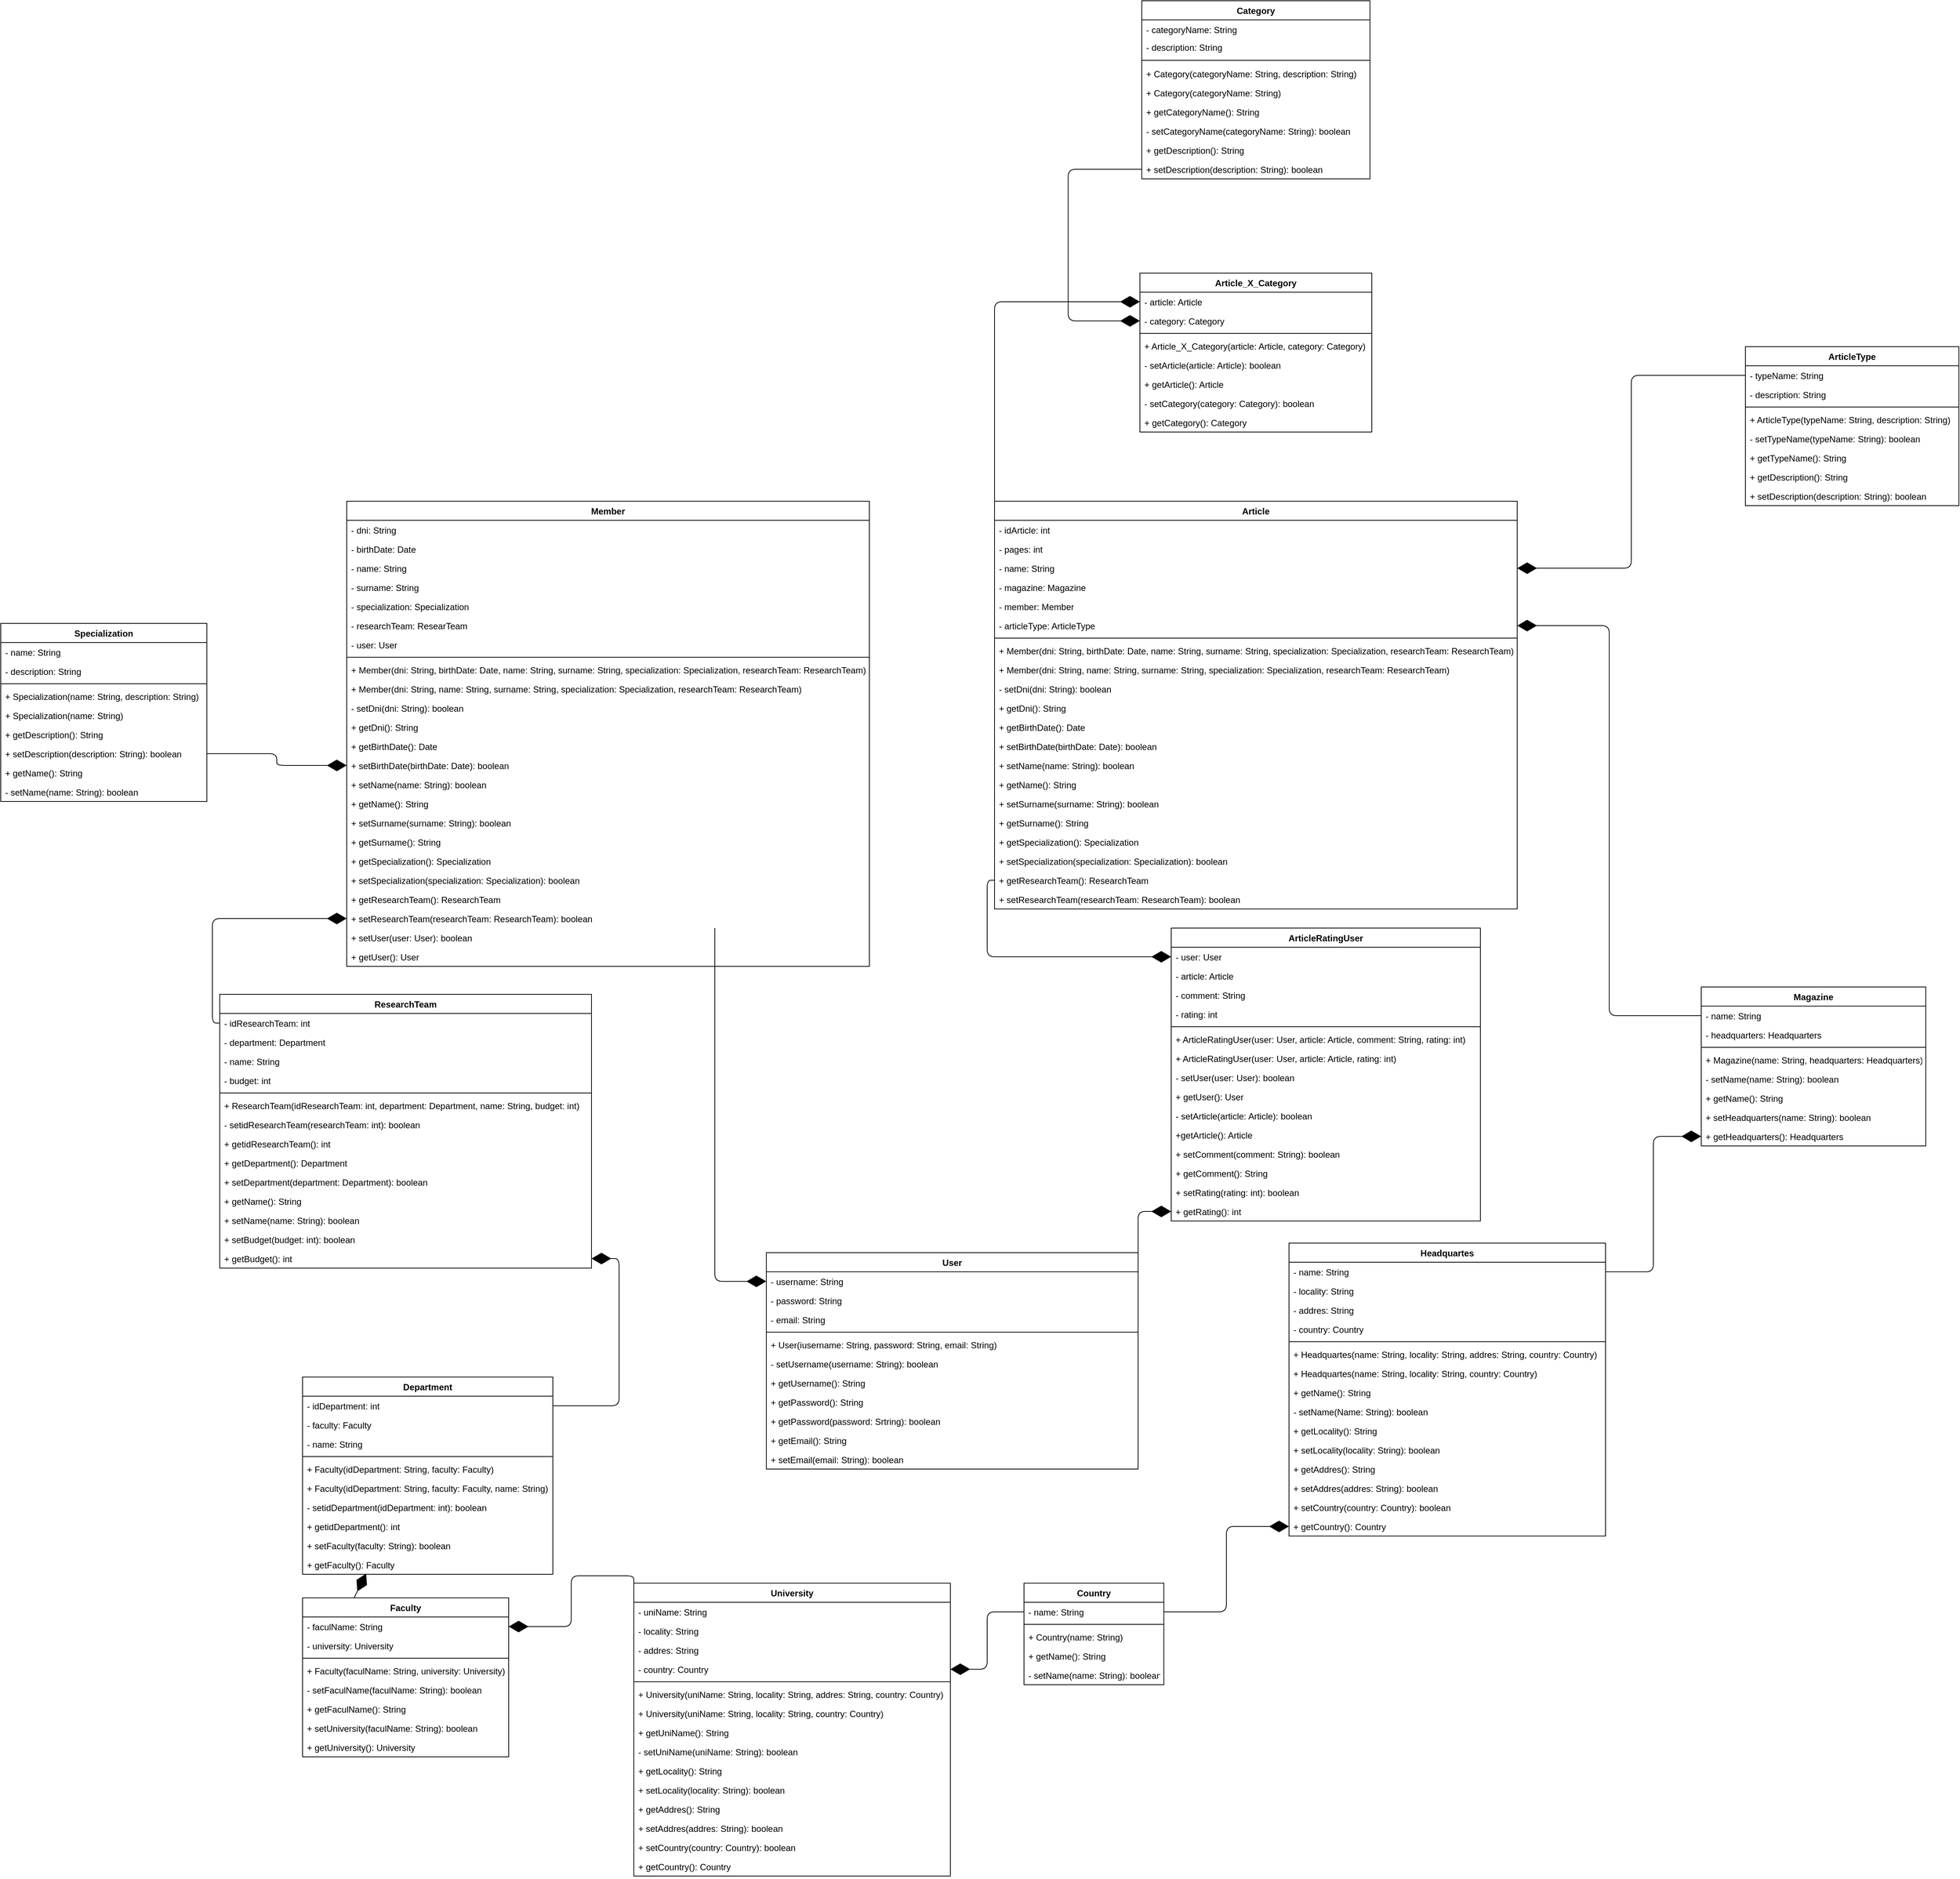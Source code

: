 <mxfile version="13.0.7" type="google"><diagram id="C5RBs43oDa-KdzZeNtuy" name="Page-1"><mxGraphModel dx="3076" dy="3100" grid="1" gridSize="10" guides="1" tooltips="1" connect="1" arrows="1" fold="1" page="1" pageScale="1" pageWidth="827" pageHeight="1169" math="0" shadow="0"><root><mxCell id="WIyWlLk6GJQsqaUBKTNV-0"/><mxCell id="WIyWlLk6GJQsqaUBKTNV-1" parent="WIyWlLk6GJQsqaUBKTNV-0"/><mxCell id="cpuXVFywsPyEMK1i5COc-50" value="" style="endArrow=diamondThin;endFill=1;endSize=24;html=1;entryX=1;entryY=0.5;entryDx=0;entryDy=0;exitX=0;exitY=0.5;exitDx=0;exitDy=0;edgeStyle=orthogonalEdgeStyle;" parent="WIyWlLk6GJQsqaUBKTNV-1" source="cpuXVFywsPyEMK1i5COc-24" target="cpuXVFywsPyEMK1i5COc-37" edge="1"><mxGeometry width="160" relative="1" as="geometry"><mxPoint x="60" y="900" as="sourcePoint"/><mxPoint x="220" y="900" as="targetPoint"/></mxGeometry></mxCell><mxCell id="cpuXVFywsPyEMK1i5COc-29" value="University" style="swimlane;fontStyle=1;align=center;verticalAlign=top;childLayout=stackLayout;horizontal=1;startSize=26;horizontalStack=0;resizeParent=1;resizeParentMax=0;resizeLast=0;collapsible=1;marginBottom=0;" parent="WIyWlLk6GJQsqaUBKTNV-1" vertex="1"><mxGeometry x="-530" y="720" width="430" height="398" as="geometry"/></mxCell><mxCell id="cpuXVFywsPyEMK1i5COc-30" value="- uniName: String " style="text;strokeColor=none;fillColor=none;align=left;verticalAlign=top;spacingLeft=4;spacingRight=4;overflow=hidden;rotatable=0;points=[[0,0.5],[1,0.5]];portConstraint=eastwest;" parent="cpuXVFywsPyEMK1i5COc-29" vertex="1"><mxGeometry y="26" width="430" height="26" as="geometry"/></mxCell><mxCell id="cpuXVFywsPyEMK1i5COc-34" value="- locality: String " style="text;strokeColor=none;fillColor=none;align=left;verticalAlign=top;spacingLeft=4;spacingRight=4;overflow=hidden;rotatable=0;points=[[0,0.5],[1,0.5]];portConstraint=eastwest;" parent="cpuXVFywsPyEMK1i5COc-29" vertex="1"><mxGeometry y="52" width="430" height="26" as="geometry"/></mxCell><mxCell id="cpuXVFywsPyEMK1i5COc-36" value="- addres: String" style="text;strokeColor=none;fillColor=none;align=left;verticalAlign=top;spacingLeft=4;spacingRight=4;overflow=hidden;rotatable=0;points=[[0,0.5],[1,0.5]];portConstraint=eastwest;" parent="cpuXVFywsPyEMK1i5COc-29" vertex="1"><mxGeometry y="78" width="430" height="26" as="geometry"/></mxCell><mxCell id="cpuXVFywsPyEMK1i5COc-37" value="- country: Country " style="text;strokeColor=none;fillColor=none;align=left;verticalAlign=top;spacingLeft=4;spacingRight=4;overflow=hidden;rotatable=0;points=[[0,0.5],[1,0.5]];portConstraint=eastwest;" parent="cpuXVFywsPyEMK1i5COc-29" vertex="1"><mxGeometry y="104" width="430" height="26" as="geometry"/></mxCell><mxCell id="cpuXVFywsPyEMK1i5COc-31" value="" style="line;strokeWidth=1;fillColor=none;align=left;verticalAlign=middle;spacingTop=-1;spacingLeft=3;spacingRight=3;rotatable=0;labelPosition=right;points=[];portConstraint=eastwest;" parent="cpuXVFywsPyEMK1i5COc-29" vertex="1"><mxGeometry y="130" width="430" height="8" as="geometry"/></mxCell><mxCell id="cpuXVFywsPyEMK1i5COc-32" value="+ University(uniName: String, locality: String, addres: String, country: Country)" style="text;strokeColor=none;fillColor=none;align=left;verticalAlign=top;spacingLeft=4;spacingRight=4;overflow=hidden;rotatable=0;points=[[0,0.5],[1,0.5]];portConstraint=eastwest;" parent="cpuXVFywsPyEMK1i5COc-29" vertex="1"><mxGeometry y="138" width="430" height="26" as="geometry"/></mxCell><mxCell id="cpuXVFywsPyEMK1i5COc-39" value="+ University(uniName: String, locality: String, country: Country)" style="text;strokeColor=none;fillColor=none;align=left;verticalAlign=top;spacingLeft=4;spacingRight=4;overflow=hidden;rotatable=0;points=[[0,0.5],[1,0.5]];portConstraint=eastwest;" parent="cpuXVFywsPyEMK1i5COc-29" vertex="1"><mxGeometry y="164" width="430" height="26" as="geometry"/></mxCell><mxCell id="cpuXVFywsPyEMK1i5COc-40" value="+ getUniName(): String" style="text;strokeColor=none;fillColor=none;align=left;verticalAlign=top;spacingLeft=4;spacingRight=4;overflow=hidden;rotatable=0;points=[[0,0.5],[1,0.5]];portConstraint=eastwest;" parent="cpuXVFywsPyEMK1i5COc-29" vertex="1"><mxGeometry y="190" width="430" height="26" as="geometry"/></mxCell><mxCell id="cpuXVFywsPyEMK1i5COc-41" value="- setUniName(uniName: String): boolean" style="text;strokeColor=none;fillColor=none;align=left;verticalAlign=top;spacingLeft=4;spacingRight=4;overflow=hidden;rotatable=0;points=[[0,0.5],[1,0.5]];portConstraint=eastwest;" parent="cpuXVFywsPyEMK1i5COc-29" vertex="1"><mxGeometry y="216" width="430" height="26" as="geometry"/></mxCell><mxCell id="cpuXVFywsPyEMK1i5COc-42" value="+ getLocality(): String" style="text;strokeColor=none;fillColor=none;align=left;verticalAlign=top;spacingLeft=4;spacingRight=4;overflow=hidden;rotatable=0;points=[[0,0.5],[1,0.5]];portConstraint=eastwest;" parent="cpuXVFywsPyEMK1i5COc-29" vertex="1"><mxGeometry y="242" width="430" height="26" as="geometry"/></mxCell><mxCell id="cpuXVFywsPyEMK1i5COc-43" value="+ setLocality(locality: String): boolean" style="text;strokeColor=none;fillColor=none;align=left;verticalAlign=top;spacingLeft=4;spacingRight=4;overflow=hidden;rotatable=0;points=[[0,0.5],[1,0.5]];portConstraint=eastwest;" parent="cpuXVFywsPyEMK1i5COc-29" vertex="1"><mxGeometry y="268" width="430" height="26" as="geometry"/></mxCell><mxCell id="cpuXVFywsPyEMK1i5COc-44" value="+ getAddres(): String" style="text;strokeColor=none;fillColor=none;align=left;verticalAlign=top;spacingLeft=4;spacingRight=4;overflow=hidden;rotatable=0;points=[[0,0.5],[1,0.5]];portConstraint=eastwest;" parent="cpuXVFywsPyEMK1i5COc-29" vertex="1"><mxGeometry y="294" width="430" height="26" as="geometry"/></mxCell><mxCell id="cpuXVFywsPyEMK1i5COc-45" value="+ setAddres(addres: String): boolean" style="text;strokeColor=none;fillColor=none;align=left;verticalAlign=top;spacingLeft=4;spacingRight=4;overflow=hidden;rotatable=0;points=[[0,0.5],[1,0.5]];portConstraint=eastwest;" parent="cpuXVFywsPyEMK1i5COc-29" vertex="1"><mxGeometry y="320" width="430" height="26" as="geometry"/></mxCell><mxCell id="cpuXVFywsPyEMK1i5COc-46" value="+ setCountry(country: Country): boolean" style="text;strokeColor=none;fillColor=none;align=left;verticalAlign=top;spacingLeft=4;spacingRight=4;overflow=hidden;rotatable=0;points=[[0,0.5],[1,0.5]];portConstraint=eastwest;" parent="cpuXVFywsPyEMK1i5COc-29" vertex="1"><mxGeometry y="346" width="430" height="26" as="geometry"/></mxCell><mxCell id="cpuXVFywsPyEMK1i5COc-47" value="+ getCountry(): Country" style="text;strokeColor=none;fillColor=none;align=left;verticalAlign=top;spacingLeft=4;spacingRight=4;overflow=hidden;rotatable=0;points=[[0,0.5],[1,0.5]];portConstraint=eastwest;" parent="cpuXVFywsPyEMK1i5COc-29" vertex="1"><mxGeometry y="372" width="430" height="26" as="geometry"/></mxCell><mxCell id="cpuXVFywsPyEMK1i5COc-23" value="Country" style="swimlane;fontStyle=1;align=center;verticalAlign=top;childLayout=stackLayout;horizontal=1;startSize=26;horizontalStack=0;resizeParent=1;resizeParentMax=0;resizeLast=0;collapsible=1;marginBottom=0;" parent="WIyWlLk6GJQsqaUBKTNV-1" vertex="1"><mxGeometry y="720" width="190" height="138" as="geometry"/></mxCell><mxCell id="cpuXVFywsPyEMK1i5COc-24" value="- name: String " style="text;strokeColor=none;fillColor=none;align=left;verticalAlign=top;spacingLeft=4;spacingRight=4;overflow=hidden;rotatable=0;points=[[0,0.5],[1,0.5]];portConstraint=eastwest;" parent="cpuXVFywsPyEMK1i5COc-23" vertex="1"><mxGeometry y="26" width="190" height="26" as="geometry"/></mxCell><mxCell id="cpuXVFywsPyEMK1i5COc-25" value="" style="line;strokeWidth=1;fillColor=none;align=left;verticalAlign=middle;spacingTop=-1;spacingLeft=3;spacingRight=3;rotatable=0;labelPosition=right;points=[];portConstraint=eastwest;" parent="cpuXVFywsPyEMK1i5COc-23" vertex="1"><mxGeometry y="52" width="190" height="8" as="geometry"/></mxCell><mxCell id="cpuXVFywsPyEMK1i5COc-26" value="+ Country(name: String)" style="text;strokeColor=none;fillColor=none;align=left;verticalAlign=top;spacingLeft=4;spacingRight=4;overflow=hidden;rotatable=0;points=[[0,0.5],[1,0.5]];portConstraint=eastwest;" parent="cpuXVFywsPyEMK1i5COc-23" vertex="1"><mxGeometry y="60" width="190" height="26" as="geometry"/></mxCell><mxCell id="cpuXVFywsPyEMK1i5COc-27" value="+ getName(): String" style="text;strokeColor=none;fillColor=none;align=left;verticalAlign=top;spacingLeft=4;spacingRight=4;overflow=hidden;rotatable=0;points=[[0,0.5],[1,0.5]];portConstraint=eastwest;" parent="cpuXVFywsPyEMK1i5COc-23" vertex="1"><mxGeometry y="86" width="190" height="26" as="geometry"/></mxCell><mxCell id="cpuXVFywsPyEMK1i5COc-28" value="- setName(name: String): boolean" style="text;strokeColor=none;fillColor=none;align=left;verticalAlign=top;spacingLeft=4;spacingRight=4;overflow=hidden;rotatable=0;points=[[0,0.5],[1,0.5]];portConstraint=eastwest;" parent="cpuXVFywsPyEMK1i5COc-23" vertex="1"><mxGeometry y="112" width="190" height="26" as="geometry"/></mxCell><mxCell id="cpuXVFywsPyEMK1i5COc-69" value="" style="endArrow=diamondThin;endFill=1;endSize=24;html=1;exitX=0;exitY=0;exitDx=0;exitDy=0;entryX=1;entryY=0.5;entryDx=0;entryDy=0;elbow=vertical;edgeStyle=orthogonalEdgeStyle;" parent="WIyWlLk6GJQsqaUBKTNV-1" source="cpuXVFywsPyEMK1i5COc-29" target="cpuXVFywsPyEMK1i5COc-52" edge="1"><mxGeometry width="160" relative="1" as="geometry"><mxPoint x="-650" y="670" as="sourcePoint"/><mxPoint x="-610" y="660" as="targetPoint"/></mxGeometry></mxCell><mxCell id="cpuXVFywsPyEMK1i5COc-70" value="" style="endArrow=diamondThin;endFill=1;endSize=24;html=1;exitX=0.25;exitY=0;exitDx=0;exitDy=0;entryX=0.254;entryY=0.962;entryDx=0;entryDy=0;elbow=vertical;entryPerimeter=0;" parent="WIyWlLk6GJQsqaUBKTNV-1" source="cpuXVFywsPyEMK1i5COc-51" target="cpuXVFywsPyEMK1i5COc-68" edge="1"><mxGeometry width="160" relative="1" as="geometry"><mxPoint x="-595.88" y="434" as="sourcePoint"/><mxPoint x="-600.0" y="340" as="targetPoint"/></mxGeometry></mxCell><mxCell id="cpuXVFywsPyEMK1i5COc-51" value="Faculty" style="swimlane;fontStyle=1;align=center;verticalAlign=top;childLayout=stackLayout;horizontal=1;startSize=26;horizontalStack=0;resizeParent=1;resizeParentMax=0;resizeLast=0;collapsible=1;marginBottom=0;" parent="WIyWlLk6GJQsqaUBKTNV-1" vertex="1"><mxGeometry x="-980" y="740" width="280" height="216" as="geometry"/></mxCell><mxCell id="cpuXVFywsPyEMK1i5COc-52" value="- faculName: String" style="text;strokeColor=none;fillColor=none;align=left;verticalAlign=top;spacingLeft=4;spacingRight=4;overflow=hidden;rotatable=0;points=[[0,0.5],[1,0.5]];portConstraint=eastwest;" parent="cpuXVFywsPyEMK1i5COc-51" vertex="1"><mxGeometry y="26" width="280" height="26" as="geometry"/></mxCell><mxCell id="cpuXVFywsPyEMK1i5COc-55" value="- university: University" style="text;strokeColor=none;fillColor=none;align=left;verticalAlign=top;spacingLeft=4;spacingRight=4;overflow=hidden;rotatable=0;points=[[0,0.5],[1,0.5]];portConstraint=eastwest;" parent="cpuXVFywsPyEMK1i5COc-51" vertex="1"><mxGeometry y="52" width="280" height="26" as="geometry"/></mxCell><mxCell id="cpuXVFywsPyEMK1i5COc-53" value="" style="line;strokeWidth=1;fillColor=none;align=left;verticalAlign=middle;spacingTop=-1;spacingLeft=3;spacingRight=3;rotatable=0;labelPosition=right;points=[];portConstraint=eastwest;" parent="cpuXVFywsPyEMK1i5COc-51" vertex="1"><mxGeometry y="78" width="280" height="8" as="geometry"/></mxCell><mxCell id="cpuXVFywsPyEMK1i5COc-54" value="+ Faculty(faculName: String, university: University)" style="text;strokeColor=none;fillColor=none;align=left;verticalAlign=top;spacingLeft=4;spacingRight=4;overflow=hidden;rotatable=0;points=[[0,0.5],[1,0.5]];portConstraint=eastwest;" parent="cpuXVFywsPyEMK1i5COc-51" vertex="1"><mxGeometry y="86" width="280" height="26" as="geometry"/></mxCell><mxCell id="cpuXVFywsPyEMK1i5COc-56" value="- setFaculName(faculName: String): boolean" style="text;strokeColor=none;fillColor=none;align=left;verticalAlign=top;spacingLeft=4;spacingRight=4;overflow=hidden;rotatable=0;points=[[0,0.5],[1,0.5]];portConstraint=eastwest;" parent="cpuXVFywsPyEMK1i5COc-51" vertex="1"><mxGeometry y="112" width="280" height="26" as="geometry"/></mxCell><mxCell id="cpuXVFywsPyEMK1i5COc-57" value="+ getFaculName(): String" style="text;strokeColor=none;fillColor=none;align=left;verticalAlign=top;spacingLeft=4;spacingRight=4;overflow=hidden;rotatable=0;points=[[0,0.5],[1,0.5]];portConstraint=eastwest;" parent="cpuXVFywsPyEMK1i5COc-51" vertex="1"><mxGeometry y="138" width="280" height="26" as="geometry"/></mxCell><mxCell id="cpuXVFywsPyEMK1i5COc-58" value="+ setUniversity(faculName: String): boolean" style="text;strokeColor=none;fillColor=none;align=left;verticalAlign=top;spacingLeft=4;spacingRight=4;overflow=hidden;rotatable=0;points=[[0,0.5],[1,0.5]];portConstraint=eastwest;" parent="cpuXVFywsPyEMK1i5COc-51" vertex="1"><mxGeometry y="164" width="280" height="26" as="geometry"/></mxCell><mxCell id="cpuXVFywsPyEMK1i5COc-59" value="+ getUniversity(): University" style="text;strokeColor=none;fillColor=none;align=left;verticalAlign=top;spacingLeft=4;spacingRight=4;overflow=hidden;rotatable=0;points=[[0,0.5],[1,0.5]];portConstraint=eastwest;" parent="cpuXVFywsPyEMK1i5COc-51" vertex="1"><mxGeometry y="190" width="280" height="26" as="geometry"/></mxCell><mxCell id="cpuXVFywsPyEMK1i5COc-60" value="Department" style="swimlane;fontStyle=1;align=center;verticalAlign=top;childLayout=stackLayout;horizontal=1;startSize=26;horizontalStack=0;resizeParent=1;resizeParentMax=0;resizeLast=0;collapsible=1;marginBottom=0;" parent="WIyWlLk6GJQsqaUBKTNV-1" vertex="1"><mxGeometry x="-980" y="440" width="340" height="268" as="geometry"/></mxCell><mxCell id="cpuXVFywsPyEMK1i5COc-61" value="- idDepartment: int" style="text;strokeColor=none;fillColor=none;align=left;verticalAlign=top;spacingLeft=4;spacingRight=4;overflow=hidden;rotatable=0;points=[[0,0.5],[1,0.5]];portConstraint=eastwest;" parent="cpuXVFywsPyEMK1i5COc-60" vertex="1"><mxGeometry y="26" width="340" height="26" as="geometry"/></mxCell><mxCell id="cpuXVFywsPyEMK1i5COc-62" value="- faculty: Faculty" style="text;strokeColor=none;fillColor=none;align=left;verticalAlign=top;spacingLeft=4;spacingRight=4;overflow=hidden;rotatable=0;points=[[0,0.5],[1,0.5]];portConstraint=eastwest;" parent="cpuXVFywsPyEMK1i5COc-60" vertex="1"><mxGeometry y="52" width="340" height="26" as="geometry"/></mxCell><mxCell id="Ma-CI65ecFH5sIpzJXoB-0" value="- name: String" style="text;strokeColor=none;fillColor=none;align=left;verticalAlign=top;spacingLeft=4;spacingRight=4;overflow=hidden;rotatable=0;points=[[0,0.5],[1,0.5]];portConstraint=eastwest;" parent="cpuXVFywsPyEMK1i5COc-60" vertex="1"><mxGeometry y="78" width="340" height="26" as="geometry"/></mxCell><mxCell id="cpuXVFywsPyEMK1i5COc-63" value="" style="line;strokeWidth=1;fillColor=none;align=left;verticalAlign=middle;spacingTop=-1;spacingLeft=3;spacingRight=3;rotatable=0;labelPosition=right;points=[];portConstraint=eastwest;" parent="cpuXVFywsPyEMK1i5COc-60" vertex="1"><mxGeometry y="104" width="340" height="8" as="geometry"/></mxCell><mxCell id="cpuXVFywsPyEMK1i5COc-64" value="+ Faculty(idDepartment: String, faculty: Faculty)" style="text;strokeColor=none;fillColor=none;align=left;verticalAlign=top;spacingLeft=4;spacingRight=4;overflow=hidden;rotatable=0;points=[[0,0.5],[1,0.5]];portConstraint=eastwest;" parent="cpuXVFywsPyEMK1i5COc-60" vertex="1"><mxGeometry y="112" width="340" height="26" as="geometry"/></mxCell><mxCell id="Ma-CI65ecFH5sIpzJXoB-1" value="+ Faculty(idDepartment: String, faculty: Faculty, name: String)" style="text;strokeColor=none;fillColor=none;align=left;verticalAlign=top;spacingLeft=4;spacingRight=4;overflow=hidden;rotatable=0;points=[[0,0.5],[1,0.5]];portConstraint=eastwest;" parent="cpuXVFywsPyEMK1i5COc-60" vertex="1"><mxGeometry y="138" width="340" height="26" as="geometry"/></mxCell><mxCell id="cpuXVFywsPyEMK1i5COc-65" value="- setidDepartment(idDepartment: int): boolean" style="text;strokeColor=none;fillColor=none;align=left;verticalAlign=top;spacingLeft=4;spacingRight=4;overflow=hidden;rotatable=0;points=[[0,0.5],[1,0.5]];portConstraint=eastwest;" parent="cpuXVFywsPyEMK1i5COc-60" vertex="1"><mxGeometry y="164" width="340" height="26" as="geometry"/></mxCell><mxCell id="cpuXVFywsPyEMK1i5COc-66" value="+ getidDepartment(): int" style="text;strokeColor=none;fillColor=none;align=left;verticalAlign=top;spacingLeft=4;spacingRight=4;overflow=hidden;rotatable=0;points=[[0,0.5],[1,0.5]];portConstraint=eastwest;" parent="cpuXVFywsPyEMK1i5COc-60" vertex="1"><mxGeometry y="190" width="340" height="26" as="geometry"/></mxCell><mxCell id="cpuXVFywsPyEMK1i5COc-67" value="+ setFaculty(faculty: String): boolean" style="text;strokeColor=none;fillColor=none;align=left;verticalAlign=top;spacingLeft=4;spacingRight=4;overflow=hidden;rotatable=0;points=[[0,0.5],[1,0.5]];portConstraint=eastwest;" parent="cpuXVFywsPyEMK1i5COc-60" vertex="1"><mxGeometry y="216" width="340" height="26" as="geometry"/></mxCell><mxCell id="cpuXVFywsPyEMK1i5COc-68" value="+ getFaculty(): Faculty" style="text;strokeColor=none;fillColor=none;align=left;verticalAlign=top;spacingLeft=4;spacingRight=4;overflow=hidden;rotatable=0;points=[[0,0.5],[1,0.5]];portConstraint=eastwest;" parent="cpuXVFywsPyEMK1i5COc-60" vertex="1"><mxGeometry y="242" width="340" height="26" as="geometry"/></mxCell><mxCell id="cpuXVFywsPyEMK1i5COc-71" value="ResearchTeam" style="swimlane;fontStyle=1;align=center;verticalAlign=top;childLayout=stackLayout;horizontal=1;startSize=26;horizontalStack=0;resizeParent=1;resizeParentMax=0;resizeLast=0;collapsible=1;marginBottom=0;" parent="WIyWlLk6GJQsqaUBKTNV-1" vertex="1"><mxGeometry x="-1092.5" y="-80" width="505" height="372" as="geometry"/></mxCell><mxCell id="cpuXVFywsPyEMK1i5COc-72" value="- idResearchTeam: int" style="text;strokeColor=none;fillColor=none;align=left;verticalAlign=top;spacingLeft=4;spacingRight=4;overflow=hidden;rotatable=0;points=[[0,0.5],[1,0.5]];portConstraint=eastwest;" parent="cpuXVFywsPyEMK1i5COc-71" vertex="1"><mxGeometry y="26" width="505" height="26" as="geometry"/></mxCell><mxCell id="cpuXVFywsPyEMK1i5COc-73" value="- department: Department" style="text;strokeColor=none;fillColor=none;align=left;verticalAlign=top;spacingLeft=4;spacingRight=4;overflow=hidden;rotatable=0;points=[[0,0.5],[1,0.5]];portConstraint=eastwest;" parent="cpuXVFywsPyEMK1i5COc-71" vertex="1"><mxGeometry y="52" width="505" height="26" as="geometry"/></mxCell><mxCell id="cpuXVFywsPyEMK1i5COc-80" value="- name: String" style="text;strokeColor=none;fillColor=none;align=left;verticalAlign=top;spacingLeft=4;spacingRight=4;overflow=hidden;rotatable=0;points=[[0,0.5],[1,0.5]];portConstraint=eastwest;" parent="cpuXVFywsPyEMK1i5COc-71" vertex="1"><mxGeometry y="78" width="505" height="26" as="geometry"/></mxCell><mxCell id="cpuXVFywsPyEMK1i5COc-81" value="- budget: int" style="text;strokeColor=none;fillColor=none;align=left;verticalAlign=top;spacingLeft=4;spacingRight=4;overflow=hidden;rotatable=0;points=[[0,0.5],[1,0.5]];portConstraint=eastwest;" parent="cpuXVFywsPyEMK1i5COc-71" vertex="1"><mxGeometry y="104" width="505" height="26" as="geometry"/></mxCell><mxCell id="cpuXVFywsPyEMK1i5COc-74" value="" style="line;strokeWidth=1;fillColor=none;align=left;verticalAlign=middle;spacingTop=-1;spacingLeft=3;spacingRight=3;rotatable=0;labelPosition=right;points=[];portConstraint=eastwest;" parent="cpuXVFywsPyEMK1i5COc-71" vertex="1"><mxGeometry y="130" width="505" height="8" as="geometry"/></mxCell><mxCell id="cpuXVFywsPyEMK1i5COc-75" value="+ ResearchTeam(idResearchTeam: int, department: Department, name: String, budget: int)" style="text;strokeColor=none;fillColor=none;align=left;verticalAlign=top;spacingLeft=4;spacingRight=4;overflow=hidden;rotatable=0;points=[[0,0.5],[1,0.5]];portConstraint=eastwest;" parent="cpuXVFywsPyEMK1i5COc-71" vertex="1"><mxGeometry y="138" width="505" height="26" as="geometry"/></mxCell><mxCell id="cpuXVFywsPyEMK1i5COc-76" value="- setidResearchTeam(researchTeam: int): boolean" style="text;strokeColor=none;fillColor=none;align=left;verticalAlign=top;spacingLeft=4;spacingRight=4;overflow=hidden;rotatable=0;points=[[0,0.5],[1,0.5]];portConstraint=eastwest;" parent="cpuXVFywsPyEMK1i5COc-71" vertex="1"><mxGeometry y="164" width="505" height="26" as="geometry"/></mxCell><mxCell id="cpuXVFywsPyEMK1i5COc-77" value="+ getidResearchTeam(): int" style="text;strokeColor=none;fillColor=none;align=left;verticalAlign=top;spacingLeft=4;spacingRight=4;overflow=hidden;rotatable=0;points=[[0,0.5],[1,0.5]];portConstraint=eastwest;" parent="cpuXVFywsPyEMK1i5COc-71" vertex="1"><mxGeometry y="190" width="505" height="26" as="geometry"/></mxCell><mxCell id="cpuXVFywsPyEMK1i5COc-78" value="+ getDepartment(): Department" style="text;strokeColor=none;fillColor=none;align=left;verticalAlign=top;spacingLeft=4;spacingRight=4;overflow=hidden;rotatable=0;points=[[0,0.5],[1,0.5]];portConstraint=eastwest;" parent="cpuXVFywsPyEMK1i5COc-71" vertex="1"><mxGeometry y="216" width="505" height="26" as="geometry"/></mxCell><mxCell id="cpuXVFywsPyEMK1i5COc-79" value="+ setDepartment(department: Department): boolean" style="text;strokeColor=none;fillColor=none;align=left;verticalAlign=top;spacingLeft=4;spacingRight=4;overflow=hidden;rotatable=0;points=[[0,0.5],[1,0.5]];portConstraint=eastwest;" parent="cpuXVFywsPyEMK1i5COc-71" vertex="1"><mxGeometry y="242" width="505" height="26" as="geometry"/></mxCell><mxCell id="cpuXVFywsPyEMK1i5COc-82" value="+ getName(): String" style="text;strokeColor=none;fillColor=none;align=left;verticalAlign=top;spacingLeft=4;spacingRight=4;overflow=hidden;rotatable=0;points=[[0,0.5],[1,0.5]];portConstraint=eastwest;" parent="cpuXVFywsPyEMK1i5COc-71" vertex="1"><mxGeometry y="268" width="505" height="26" as="geometry"/></mxCell><mxCell id="cpuXVFywsPyEMK1i5COc-83" value="+ setName(name: String): boolean" style="text;strokeColor=none;fillColor=none;align=left;verticalAlign=top;spacingLeft=4;spacingRight=4;overflow=hidden;rotatable=0;points=[[0,0.5],[1,0.5]];portConstraint=eastwest;" parent="cpuXVFywsPyEMK1i5COc-71" vertex="1"><mxGeometry y="294" width="505" height="26" as="geometry"/></mxCell><mxCell id="cpuXVFywsPyEMK1i5COc-84" value="+ setBudget(budget: int): boolean" style="text;strokeColor=none;fillColor=none;align=left;verticalAlign=top;spacingLeft=4;spacingRight=4;overflow=hidden;rotatable=0;points=[[0,0.5],[1,0.5]];portConstraint=eastwest;" parent="cpuXVFywsPyEMK1i5COc-71" vertex="1"><mxGeometry y="320" width="505" height="26" as="geometry"/></mxCell><mxCell id="cpuXVFywsPyEMK1i5COc-85" value="+ getBudget(): int" style="text;strokeColor=none;fillColor=none;align=left;verticalAlign=top;spacingLeft=4;spacingRight=4;overflow=hidden;rotatable=0;points=[[0,0.5],[1,0.5]];portConstraint=eastwest;" parent="cpuXVFywsPyEMK1i5COc-71" vertex="1"><mxGeometry y="346" width="505" height="26" as="geometry"/></mxCell><mxCell id="cpuXVFywsPyEMK1i5COc-86" value="Member" style="swimlane;fontStyle=1;align=center;verticalAlign=top;childLayout=stackLayout;horizontal=1;startSize=26;horizontalStack=0;resizeParent=1;resizeParentMax=0;resizeLast=0;collapsible=1;marginBottom=0;" parent="WIyWlLk6GJQsqaUBKTNV-1" vertex="1"><mxGeometry x="-920" y="-750" width="710" height="632" as="geometry"/></mxCell><mxCell id="cpuXVFywsPyEMK1i5COc-90" value="- dni: String" style="text;strokeColor=none;fillColor=none;align=left;verticalAlign=top;spacingLeft=4;spacingRight=4;overflow=hidden;rotatable=0;points=[[0,0.5],[1,0.5]];portConstraint=eastwest;" parent="cpuXVFywsPyEMK1i5COc-86" vertex="1"><mxGeometry y="26" width="710" height="26" as="geometry"/></mxCell><mxCell id="cpuXVFywsPyEMK1i5COc-87" value="- birthDate: Date" style="text;strokeColor=none;fillColor=none;align=left;verticalAlign=top;spacingLeft=4;spacingRight=4;overflow=hidden;rotatable=0;points=[[0,0.5],[1,0.5]];portConstraint=eastwest;" parent="cpuXVFywsPyEMK1i5COc-86" vertex="1"><mxGeometry y="52" width="710" height="26" as="geometry"/></mxCell><mxCell id="cpuXVFywsPyEMK1i5COc-91" value="- name: String" style="text;strokeColor=none;fillColor=none;align=left;verticalAlign=top;spacingLeft=4;spacingRight=4;overflow=hidden;rotatable=0;points=[[0,0.5],[1,0.5]];portConstraint=eastwest;" parent="cpuXVFywsPyEMK1i5COc-86" vertex="1"><mxGeometry y="78" width="710" height="26" as="geometry"/></mxCell><mxCell id="cpuXVFywsPyEMK1i5COc-94" value="- surname: String" style="text;strokeColor=none;fillColor=none;align=left;verticalAlign=top;spacingLeft=4;spacingRight=4;overflow=hidden;rotatable=0;points=[[0,0.5],[1,0.5]];portConstraint=eastwest;" parent="cpuXVFywsPyEMK1i5COc-86" vertex="1"><mxGeometry y="104" width="710" height="26" as="geometry"/></mxCell><mxCell id="cpuXVFywsPyEMK1i5COc-93" value="- specialization: Specialization" style="text;strokeColor=none;fillColor=none;align=left;verticalAlign=top;spacingLeft=4;spacingRight=4;overflow=hidden;rotatable=0;points=[[0,0.5],[1,0.5]];portConstraint=eastwest;" parent="cpuXVFywsPyEMK1i5COc-86" vertex="1"><mxGeometry y="130" width="710" height="26" as="geometry"/></mxCell><mxCell id="cpuXVFywsPyEMK1i5COc-92" value="- researchTeam: ResearTeam" style="text;strokeColor=none;fillColor=none;align=left;verticalAlign=top;spacingLeft=4;spacingRight=4;overflow=hidden;rotatable=0;points=[[0,0.5],[1,0.5]];portConstraint=eastwest;" parent="cpuXVFywsPyEMK1i5COc-86" vertex="1"><mxGeometry y="156" width="710" height="26" as="geometry"/></mxCell><mxCell id="4Ex_Wey5aW7u-fJVM33M-0" value="- user: User" style="text;strokeColor=none;fillColor=none;align=left;verticalAlign=top;spacingLeft=4;spacingRight=4;overflow=hidden;rotatable=0;points=[[0,0.5],[1,0.5]];portConstraint=eastwest;" vertex="1" parent="cpuXVFywsPyEMK1i5COc-86"><mxGeometry y="182" width="710" height="26" as="geometry"/></mxCell><mxCell id="cpuXVFywsPyEMK1i5COc-88" value="" style="line;strokeWidth=1;fillColor=none;align=left;verticalAlign=middle;spacingTop=-1;spacingLeft=3;spacingRight=3;rotatable=0;labelPosition=right;points=[];portConstraint=eastwest;" parent="cpuXVFywsPyEMK1i5COc-86" vertex="1"><mxGeometry y="208" width="710" height="8" as="geometry"/></mxCell><mxCell id="cpuXVFywsPyEMK1i5COc-89" value="+ Member(dni: String, birthDate: Date, name: String, surname: String, specialization: Specialization, researchTeam: ResearchTeam)" style="text;strokeColor=none;fillColor=none;align=left;verticalAlign=top;spacingLeft=4;spacingRight=4;overflow=hidden;rotatable=0;points=[[0,0.5],[1,0.5]];portConstraint=eastwest;" parent="cpuXVFywsPyEMK1i5COc-86" vertex="1"><mxGeometry y="216" width="710" height="26" as="geometry"/></mxCell><mxCell id="cpuXVFywsPyEMK1i5COc-95" value="+ Member(dni: String, name: String, surname: String, specialization: Specialization, researchTeam: ResearchTeam)" style="text;strokeColor=none;fillColor=none;align=left;verticalAlign=top;spacingLeft=4;spacingRight=4;overflow=hidden;rotatable=0;points=[[0,0.5],[1,0.5]];portConstraint=eastwest;" parent="cpuXVFywsPyEMK1i5COc-86" vertex="1"><mxGeometry y="242" width="710" height="26" as="geometry"/></mxCell><mxCell id="cpuXVFywsPyEMK1i5COc-96" value="- setDni(dni: String): boolean" style="text;strokeColor=none;fillColor=none;align=left;verticalAlign=top;spacingLeft=4;spacingRight=4;overflow=hidden;rotatable=0;points=[[0,0.5],[1,0.5]];portConstraint=eastwest;" parent="cpuXVFywsPyEMK1i5COc-86" vertex="1"><mxGeometry y="268" width="710" height="26" as="geometry"/></mxCell><mxCell id="cpuXVFywsPyEMK1i5COc-97" value="+ getDni(): String" style="text;strokeColor=none;fillColor=none;align=left;verticalAlign=top;spacingLeft=4;spacingRight=4;overflow=hidden;rotatable=0;points=[[0,0.5],[1,0.5]];portConstraint=eastwest;" parent="cpuXVFywsPyEMK1i5COc-86" vertex="1"><mxGeometry y="294" width="710" height="26" as="geometry"/></mxCell><mxCell id="cpuXVFywsPyEMK1i5COc-98" value="+ getBirthDate(): Date" style="text;strokeColor=none;fillColor=none;align=left;verticalAlign=top;spacingLeft=4;spacingRight=4;overflow=hidden;rotatable=0;points=[[0,0.5],[1,0.5]];portConstraint=eastwest;" parent="cpuXVFywsPyEMK1i5COc-86" vertex="1"><mxGeometry y="320" width="710" height="26" as="geometry"/></mxCell><mxCell id="cpuXVFywsPyEMK1i5COc-99" value="+ setBirthDate(birthDate: Date): boolean" style="text;strokeColor=none;fillColor=none;align=left;verticalAlign=top;spacingLeft=4;spacingRight=4;overflow=hidden;rotatable=0;points=[[0,0.5],[1,0.5]];portConstraint=eastwest;" parent="cpuXVFywsPyEMK1i5COc-86" vertex="1"><mxGeometry y="346" width="710" height="26" as="geometry"/></mxCell><mxCell id="cpuXVFywsPyEMK1i5COc-100" value="+ setName(name: String): boolean" style="text;strokeColor=none;fillColor=none;align=left;verticalAlign=top;spacingLeft=4;spacingRight=4;overflow=hidden;rotatable=0;points=[[0,0.5],[1,0.5]];portConstraint=eastwest;" parent="cpuXVFywsPyEMK1i5COc-86" vertex="1"><mxGeometry y="372" width="710" height="26" as="geometry"/></mxCell><mxCell id="cpuXVFywsPyEMK1i5COc-101" value="+ getName(): String" style="text;strokeColor=none;fillColor=none;align=left;verticalAlign=top;spacingLeft=4;spacingRight=4;overflow=hidden;rotatable=0;points=[[0,0.5],[1,0.5]];portConstraint=eastwest;" parent="cpuXVFywsPyEMK1i5COc-86" vertex="1"><mxGeometry y="398" width="710" height="26" as="geometry"/></mxCell><mxCell id="cpuXVFywsPyEMK1i5COc-102" value="+ setSurname(surname: String): boolean" style="text;strokeColor=none;fillColor=none;align=left;verticalAlign=top;spacingLeft=4;spacingRight=4;overflow=hidden;rotatable=0;points=[[0,0.5],[1,0.5]];portConstraint=eastwest;" parent="cpuXVFywsPyEMK1i5COc-86" vertex="1"><mxGeometry y="424" width="710" height="26" as="geometry"/></mxCell><mxCell id="cpuXVFywsPyEMK1i5COc-103" value="+ getSurname(): String" style="text;strokeColor=none;fillColor=none;align=left;verticalAlign=top;spacingLeft=4;spacingRight=4;overflow=hidden;rotatable=0;points=[[0,0.5],[1,0.5]];portConstraint=eastwest;" parent="cpuXVFywsPyEMK1i5COc-86" vertex="1"><mxGeometry y="450" width="710" height="26" as="geometry"/></mxCell><mxCell id="cpuXVFywsPyEMK1i5COc-104" value="+ getSpecialization(): Specialization" style="text;strokeColor=none;fillColor=none;align=left;verticalAlign=top;spacingLeft=4;spacingRight=4;overflow=hidden;rotatable=0;points=[[0,0.5],[1,0.5]];portConstraint=eastwest;" parent="cpuXVFywsPyEMK1i5COc-86" vertex="1"><mxGeometry y="476" width="710" height="26" as="geometry"/></mxCell><mxCell id="cpuXVFywsPyEMK1i5COc-105" value="+ setSpecialization(specialization: Specialization): boolean" style="text;strokeColor=none;fillColor=none;align=left;verticalAlign=top;spacingLeft=4;spacingRight=4;overflow=hidden;rotatable=0;points=[[0,0.5],[1,0.5]];portConstraint=eastwest;" parent="cpuXVFywsPyEMK1i5COc-86" vertex="1"><mxGeometry y="502" width="710" height="26" as="geometry"/></mxCell><mxCell id="cpuXVFywsPyEMK1i5COc-106" value="+ getResearchTeam(): ResearchTeam" style="text;strokeColor=none;fillColor=none;align=left;verticalAlign=top;spacingLeft=4;spacingRight=4;overflow=hidden;rotatable=0;points=[[0,0.5],[1,0.5]];portConstraint=eastwest;" parent="cpuXVFywsPyEMK1i5COc-86" vertex="1"><mxGeometry y="528" width="710" height="26" as="geometry"/></mxCell><mxCell id="cpuXVFywsPyEMK1i5COc-107" value="+ setResearchTeam(researchTeam: ResearchTeam): boolean" style="text;strokeColor=none;fillColor=none;align=left;verticalAlign=top;spacingLeft=4;spacingRight=4;overflow=hidden;rotatable=0;points=[[0,0.5],[1,0.5]];portConstraint=eastwest;" parent="cpuXVFywsPyEMK1i5COc-86" vertex="1"><mxGeometry y="554" width="710" height="26" as="geometry"/></mxCell><mxCell id="4Ex_Wey5aW7u-fJVM33M-3" value="+ setUser(user: User): boolean" style="text;strokeColor=none;fillColor=none;align=left;verticalAlign=top;spacingLeft=4;spacingRight=4;overflow=hidden;rotatable=0;points=[[0,0.5],[1,0.5]];portConstraint=eastwest;" vertex="1" parent="cpuXVFywsPyEMK1i5COc-86"><mxGeometry y="580" width="710" height="26" as="geometry"/></mxCell><mxCell id="4Ex_Wey5aW7u-fJVM33M-4" value="+ getUser(): User" style="text;strokeColor=none;fillColor=none;align=left;verticalAlign=top;spacingLeft=4;spacingRight=4;overflow=hidden;rotatable=0;points=[[0,0.5],[1,0.5]];portConstraint=eastwest;" vertex="1" parent="cpuXVFywsPyEMK1i5COc-86"><mxGeometry y="606" width="710" height="26" as="geometry"/></mxCell><mxCell id="cpuXVFywsPyEMK1i5COc-2" value="Specialization" style="swimlane;fontStyle=1;align=center;verticalAlign=top;childLayout=stackLayout;horizontal=1;startSize=26;horizontalStack=0;resizeParent=1;resizeParentMax=0;resizeLast=0;collapsible=1;marginBottom=0;" parent="WIyWlLk6GJQsqaUBKTNV-1" vertex="1"><mxGeometry x="-1390" y="-584" width="280" height="242" as="geometry"/></mxCell><mxCell id="cpuXVFywsPyEMK1i5COc-12" value="- name: String " style="text;strokeColor=none;fillColor=none;align=left;verticalAlign=top;spacingLeft=4;spacingRight=4;overflow=hidden;rotatable=0;points=[[0,0.5],[1,0.5]];portConstraint=eastwest;" parent="cpuXVFywsPyEMK1i5COc-2" vertex="1"><mxGeometry y="26" width="280" height="26" as="geometry"/></mxCell><mxCell id="cpuXVFywsPyEMK1i5COc-16" value="- description: String" style="text;strokeColor=none;fillColor=none;align=left;verticalAlign=top;spacingLeft=4;spacingRight=4;overflow=hidden;rotatable=0;points=[[0,0.5],[1,0.5]];portConstraint=eastwest;" parent="cpuXVFywsPyEMK1i5COc-2" vertex="1"><mxGeometry y="52" width="280" height="26" as="geometry"/></mxCell><mxCell id="cpuXVFywsPyEMK1i5COc-13" value="" style="line;strokeWidth=1;fillColor=none;align=left;verticalAlign=middle;spacingTop=-1;spacingLeft=3;spacingRight=3;rotatable=0;labelPosition=right;points=[];portConstraint=eastwest;" parent="cpuXVFywsPyEMK1i5COc-2" vertex="1"><mxGeometry y="78" width="280" height="8" as="geometry"/></mxCell><mxCell id="cpuXVFywsPyEMK1i5COc-14" value="+ Specialization(name: String, description: String)" style="text;strokeColor=none;fillColor=none;align=left;verticalAlign=top;spacingLeft=4;spacingRight=4;overflow=hidden;rotatable=0;points=[[0,0.5],[1,0.5]];portConstraint=eastwest;" parent="cpuXVFywsPyEMK1i5COc-2" vertex="1"><mxGeometry y="86" width="280" height="26" as="geometry"/></mxCell><mxCell id="cpuXVFywsPyEMK1i5COc-18" value="+ Specialization(name: String)" style="text;strokeColor=none;fillColor=none;align=left;verticalAlign=top;spacingLeft=4;spacingRight=4;overflow=hidden;rotatable=0;points=[[0,0.5],[1,0.5]];portConstraint=eastwest;" parent="cpuXVFywsPyEMK1i5COc-2" vertex="1"><mxGeometry y="112" width="280" height="26" as="geometry"/></mxCell><mxCell id="cpuXVFywsPyEMK1i5COc-19" value="+ getDescription(): String" style="text;strokeColor=none;fillColor=none;align=left;verticalAlign=top;spacingLeft=4;spacingRight=4;overflow=hidden;rotatable=0;points=[[0,0.5],[1,0.5]];portConstraint=eastwest;" parent="cpuXVFywsPyEMK1i5COc-2" vertex="1"><mxGeometry y="138" width="280" height="26" as="geometry"/></mxCell><mxCell id="cpuXVFywsPyEMK1i5COc-20" value="+ setDescription(description: String): boolean" style="text;strokeColor=none;fillColor=none;align=left;verticalAlign=top;spacingLeft=4;spacingRight=4;overflow=hidden;rotatable=0;points=[[0,0.5],[1,0.5]];portConstraint=eastwest;" parent="cpuXVFywsPyEMK1i5COc-2" vertex="1"><mxGeometry y="164" width="280" height="26" as="geometry"/></mxCell><mxCell id="cpuXVFywsPyEMK1i5COc-21" value="+ getName(): String" style="text;strokeColor=none;fillColor=none;align=left;verticalAlign=top;spacingLeft=4;spacingRight=4;overflow=hidden;rotatable=0;points=[[0,0.5],[1,0.5]];portConstraint=eastwest;" parent="cpuXVFywsPyEMK1i5COc-2" vertex="1"><mxGeometry y="190" width="280" height="26" as="geometry"/></mxCell><mxCell id="cpuXVFywsPyEMK1i5COc-22" value="- setName(name: String): boolean" style="text;strokeColor=none;fillColor=none;align=left;verticalAlign=top;spacingLeft=4;spacingRight=4;overflow=hidden;rotatable=0;points=[[0,0.5],[1,0.5]];portConstraint=eastwest;" parent="cpuXVFywsPyEMK1i5COc-2" vertex="1"><mxGeometry y="216" width="280" height="26" as="geometry"/></mxCell><mxCell id="cpuXVFywsPyEMK1i5COc-108" value="" style="endArrow=diamondThin;endFill=1;endSize=24;html=1;entryX=1;entryY=0.5;entryDx=0;entryDy=0;edgeStyle=orthogonalEdgeStyle;exitX=1;exitY=0.5;exitDx=0;exitDy=0;" parent="WIyWlLk6GJQsqaUBKTNV-1" source="cpuXVFywsPyEMK1i5COc-61" target="cpuXVFywsPyEMK1i5COc-85" edge="1"><mxGeometry width="160" relative="1" as="geometry"><mxPoint x="-780" y="580" as="sourcePoint"/><mxPoint x="-620" y="580" as="targetPoint"/><Array as="points"><mxPoint x="-550" y="479"/><mxPoint x="-550" y="279"/></Array></mxGeometry></mxCell><mxCell id="cpuXVFywsPyEMK1i5COc-109" value="" style="endArrow=diamondThin;endFill=1;endSize=24;html=1;entryX=0;entryY=0.5;entryDx=0;entryDy=0;edgeStyle=orthogonalEdgeStyle;exitX=0;exitY=0.5;exitDx=0;exitDy=0;" parent="WIyWlLk6GJQsqaUBKTNV-1" source="cpuXVFywsPyEMK1i5COc-72" target="cpuXVFywsPyEMK1i5COc-107" edge="1"><mxGeometry width="160" relative="1" as="geometry"><mxPoint x="-1340" y="20" as="sourcePoint"/><mxPoint x="-1227.5" y="-180" as="targetPoint"/></mxGeometry></mxCell><mxCell id="cpuXVFywsPyEMK1i5COc-110" value="" style="endArrow=diamondThin;endFill=1;endSize=24;html=1;entryX=0;entryY=0.5;entryDx=0;entryDy=0;edgeStyle=orthogonalEdgeStyle;exitX=1;exitY=0.5;exitDx=0;exitDy=0;" parent="WIyWlLk6GJQsqaUBKTNV-1" source="cpuXVFywsPyEMK1i5COc-20" target="cpuXVFywsPyEMK1i5COc-99" edge="1"><mxGeometry width="160" relative="1" as="geometry"><mxPoint x="-1460" y="-142" as="sourcePoint"/><mxPoint x="-1347.5" y="-342" as="targetPoint"/></mxGeometry></mxCell><mxCell id="cpuXVFywsPyEMK1i5COc-127" value="Headquartes" style="swimlane;fontStyle=1;align=center;verticalAlign=top;childLayout=stackLayout;horizontal=1;startSize=26;horizontalStack=0;resizeParent=1;resizeParentMax=0;resizeLast=0;collapsible=1;marginBottom=0;" parent="WIyWlLk6GJQsqaUBKTNV-1" vertex="1"><mxGeometry x="360" y="258" width="430" height="398" as="geometry"/></mxCell><mxCell id="cpuXVFywsPyEMK1i5COc-128" value="- name: String " style="text;strokeColor=none;fillColor=none;align=left;verticalAlign=top;spacingLeft=4;spacingRight=4;overflow=hidden;rotatable=0;points=[[0,0.5],[1,0.5]];portConstraint=eastwest;" parent="cpuXVFywsPyEMK1i5COc-127" vertex="1"><mxGeometry y="26" width="430" height="26" as="geometry"/></mxCell><mxCell id="cpuXVFywsPyEMK1i5COc-129" value="- locality: String " style="text;strokeColor=none;fillColor=none;align=left;verticalAlign=top;spacingLeft=4;spacingRight=4;overflow=hidden;rotatable=0;points=[[0,0.5],[1,0.5]];portConstraint=eastwest;" parent="cpuXVFywsPyEMK1i5COc-127" vertex="1"><mxGeometry y="52" width="430" height="26" as="geometry"/></mxCell><mxCell id="cpuXVFywsPyEMK1i5COc-130" value="- addres: String" style="text;strokeColor=none;fillColor=none;align=left;verticalAlign=top;spacingLeft=4;spacingRight=4;overflow=hidden;rotatable=0;points=[[0,0.5],[1,0.5]];portConstraint=eastwest;" parent="cpuXVFywsPyEMK1i5COc-127" vertex="1"><mxGeometry y="78" width="430" height="26" as="geometry"/></mxCell><mxCell id="cpuXVFywsPyEMK1i5COc-131" value="- country: Country " style="text;strokeColor=none;fillColor=none;align=left;verticalAlign=top;spacingLeft=4;spacingRight=4;overflow=hidden;rotatable=0;points=[[0,0.5],[1,0.5]];portConstraint=eastwest;" parent="cpuXVFywsPyEMK1i5COc-127" vertex="1"><mxGeometry y="104" width="430" height="26" as="geometry"/></mxCell><mxCell id="cpuXVFywsPyEMK1i5COc-132" value="" style="line;strokeWidth=1;fillColor=none;align=left;verticalAlign=middle;spacingTop=-1;spacingLeft=3;spacingRight=3;rotatable=0;labelPosition=right;points=[];portConstraint=eastwest;" parent="cpuXVFywsPyEMK1i5COc-127" vertex="1"><mxGeometry y="130" width="430" height="8" as="geometry"/></mxCell><mxCell id="cpuXVFywsPyEMK1i5COc-133" value="+ Headquartes(name: String, locality: String, addres: String, country: Country)" style="text;strokeColor=none;fillColor=none;align=left;verticalAlign=top;spacingLeft=4;spacingRight=4;overflow=hidden;rotatable=0;points=[[0,0.5],[1,0.5]];portConstraint=eastwest;" parent="cpuXVFywsPyEMK1i5COc-127" vertex="1"><mxGeometry y="138" width="430" height="26" as="geometry"/></mxCell><mxCell id="cpuXVFywsPyEMK1i5COc-134" value="+ Headquartes(name: String, locality: String, country: Country)" style="text;strokeColor=none;fillColor=none;align=left;verticalAlign=top;spacingLeft=4;spacingRight=4;overflow=hidden;rotatable=0;points=[[0,0.5],[1,0.5]];portConstraint=eastwest;" parent="cpuXVFywsPyEMK1i5COc-127" vertex="1"><mxGeometry y="164" width="430" height="26" as="geometry"/></mxCell><mxCell id="cpuXVFywsPyEMK1i5COc-135" value="+ getName(): String" style="text;strokeColor=none;fillColor=none;align=left;verticalAlign=top;spacingLeft=4;spacingRight=4;overflow=hidden;rotatable=0;points=[[0,0.5],[1,0.5]];portConstraint=eastwest;" parent="cpuXVFywsPyEMK1i5COc-127" vertex="1"><mxGeometry y="190" width="430" height="26" as="geometry"/></mxCell><mxCell id="cpuXVFywsPyEMK1i5COc-136" value="- setName(Name: String): boolean" style="text;strokeColor=none;fillColor=none;align=left;verticalAlign=top;spacingLeft=4;spacingRight=4;overflow=hidden;rotatable=0;points=[[0,0.5],[1,0.5]];portConstraint=eastwest;" parent="cpuXVFywsPyEMK1i5COc-127" vertex="1"><mxGeometry y="216" width="430" height="26" as="geometry"/></mxCell><mxCell id="cpuXVFywsPyEMK1i5COc-137" value="+ getLocality(): String" style="text;strokeColor=none;fillColor=none;align=left;verticalAlign=top;spacingLeft=4;spacingRight=4;overflow=hidden;rotatable=0;points=[[0,0.5],[1,0.5]];portConstraint=eastwest;" parent="cpuXVFywsPyEMK1i5COc-127" vertex="1"><mxGeometry y="242" width="430" height="26" as="geometry"/></mxCell><mxCell id="cpuXVFywsPyEMK1i5COc-138" value="+ setLocality(locality: String): boolean" style="text;strokeColor=none;fillColor=none;align=left;verticalAlign=top;spacingLeft=4;spacingRight=4;overflow=hidden;rotatable=0;points=[[0,0.5],[1,0.5]];portConstraint=eastwest;" parent="cpuXVFywsPyEMK1i5COc-127" vertex="1"><mxGeometry y="268" width="430" height="26" as="geometry"/></mxCell><mxCell id="cpuXVFywsPyEMK1i5COc-139" value="+ getAddres(): String" style="text;strokeColor=none;fillColor=none;align=left;verticalAlign=top;spacingLeft=4;spacingRight=4;overflow=hidden;rotatable=0;points=[[0,0.5],[1,0.5]];portConstraint=eastwest;" parent="cpuXVFywsPyEMK1i5COc-127" vertex="1"><mxGeometry y="294" width="430" height="26" as="geometry"/></mxCell><mxCell id="cpuXVFywsPyEMK1i5COc-140" value="+ setAddres(addres: String): boolean" style="text;strokeColor=none;fillColor=none;align=left;verticalAlign=top;spacingLeft=4;spacingRight=4;overflow=hidden;rotatable=0;points=[[0,0.5],[1,0.5]];portConstraint=eastwest;" parent="cpuXVFywsPyEMK1i5COc-127" vertex="1"><mxGeometry y="320" width="430" height="26" as="geometry"/></mxCell><mxCell id="cpuXVFywsPyEMK1i5COc-141" value="+ setCountry(country: Country): boolean" style="text;strokeColor=none;fillColor=none;align=left;verticalAlign=top;spacingLeft=4;spacingRight=4;overflow=hidden;rotatable=0;points=[[0,0.5],[1,0.5]];portConstraint=eastwest;" parent="cpuXVFywsPyEMK1i5COc-127" vertex="1"><mxGeometry y="346" width="430" height="26" as="geometry"/></mxCell><mxCell id="cpuXVFywsPyEMK1i5COc-142" value="+ getCountry(): Country" style="text;strokeColor=none;fillColor=none;align=left;verticalAlign=top;spacingLeft=4;spacingRight=4;overflow=hidden;rotatable=0;points=[[0,0.5],[1,0.5]];portConstraint=eastwest;" parent="cpuXVFywsPyEMK1i5COc-127" vertex="1"><mxGeometry y="372" width="430" height="26" as="geometry"/></mxCell><mxCell id="cpuXVFywsPyEMK1i5COc-143" value="" style="endArrow=diamondThin;endFill=1;endSize=24;html=1;edgeStyle=orthogonalEdgeStyle;exitX=1;exitY=0.5;exitDx=0;exitDy=0;entryX=0;entryY=0.5;entryDx=0;entryDy=0;" parent="WIyWlLk6GJQsqaUBKTNV-1" source="cpuXVFywsPyEMK1i5COc-24" target="cpuXVFywsPyEMK1i5COc-142" edge="1"><mxGeometry width="160" relative="1" as="geometry"><mxPoint x="260" y="800" as="sourcePoint"/><mxPoint x="380" y="530" as="targetPoint"/></mxGeometry></mxCell><mxCell id="cpuXVFywsPyEMK1i5COc-157" value="" style="endArrow=diamondThin;endFill=1;endSize=24;html=1;entryX=0;entryY=0.5;entryDx=0;entryDy=0;edgeStyle=orthogonalEdgeStyle;exitX=1;exitY=0.5;exitDx=0;exitDy=0;" parent="WIyWlLk6GJQsqaUBKTNV-1" source="cpuXVFywsPyEMK1i5COc-128" target="cpuXVFywsPyEMK1i5COc-156" edge="1"><mxGeometry width="160" relative="1" as="geometry"><mxPoint x="420" y="240" as="sourcePoint"/><mxPoint x="580" y="240" as="targetPoint"/></mxGeometry></mxCell><mxCell id="cpuXVFywsPyEMK1i5COc-158" value="User" style="swimlane;fontStyle=1;align=center;verticalAlign=top;childLayout=stackLayout;horizontal=1;startSize=26;horizontalStack=0;resizeParent=1;resizeParentMax=0;resizeLast=0;collapsible=1;marginBottom=0;" parent="WIyWlLk6GJQsqaUBKTNV-1" vertex="1"><mxGeometry x="-350" y="271" width="505" height="294" as="geometry"/></mxCell><mxCell id="cpuXVFywsPyEMK1i5COc-159" value="- username: String" style="text;strokeColor=none;fillColor=none;align=left;verticalAlign=top;spacingLeft=4;spacingRight=4;overflow=hidden;rotatable=0;points=[[0,0.5],[1,0.5]];portConstraint=eastwest;" parent="cpuXVFywsPyEMK1i5COc-158" vertex="1"><mxGeometry y="26" width="505" height="26" as="geometry"/></mxCell><mxCell id="cpuXVFywsPyEMK1i5COc-160" value="- password: String" style="text;strokeColor=none;fillColor=none;align=left;verticalAlign=top;spacingLeft=4;spacingRight=4;overflow=hidden;rotatable=0;points=[[0,0.5],[1,0.5]];portConstraint=eastwest;" parent="cpuXVFywsPyEMK1i5COc-158" vertex="1"><mxGeometry y="52" width="505" height="26" as="geometry"/></mxCell><mxCell id="cpuXVFywsPyEMK1i5COc-161" value="- email: String" style="text;strokeColor=none;fillColor=none;align=left;verticalAlign=top;spacingLeft=4;spacingRight=4;overflow=hidden;rotatable=0;points=[[0,0.5],[1,0.5]];portConstraint=eastwest;" parent="cpuXVFywsPyEMK1i5COc-158" vertex="1"><mxGeometry y="78" width="505" height="26" as="geometry"/></mxCell><mxCell id="cpuXVFywsPyEMK1i5COc-163" value="" style="line;strokeWidth=1;fillColor=none;align=left;verticalAlign=middle;spacingTop=-1;spacingLeft=3;spacingRight=3;rotatable=0;labelPosition=right;points=[];portConstraint=eastwest;" parent="cpuXVFywsPyEMK1i5COc-158" vertex="1"><mxGeometry y="104" width="505" height="8" as="geometry"/></mxCell><mxCell id="cpuXVFywsPyEMK1i5COc-164" value="+ User(iusername: String, password: String, email: String)" style="text;strokeColor=none;fillColor=none;align=left;verticalAlign=top;spacingLeft=4;spacingRight=4;overflow=hidden;rotatable=0;points=[[0,0.5],[1,0.5]];portConstraint=eastwest;" parent="cpuXVFywsPyEMK1i5COc-158" vertex="1"><mxGeometry y="112" width="505" height="26" as="geometry"/></mxCell><mxCell id="cpuXVFywsPyEMK1i5COc-165" value="- setUsername(username: String): boolean" style="text;strokeColor=none;fillColor=none;align=left;verticalAlign=top;spacingLeft=4;spacingRight=4;overflow=hidden;rotatable=0;points=[[0,0.5],[1,0.5]];portConstraint=eastwest;" parent="cpuXVFywsPyEMK1i5COc-158" vertex="1"><mxGeometry y="138" width="505" height="26" as="geometry"/></mxCell><mxCell id="cpuXVFywsPyEMK1i5COc-166" value="+ getUsername(): String" style="text;strokeColor=none;fillColor=none;align=left;verticalAlign=top;spacingLeft=4;spacingRight=4;overflow=hidden;rotatable=0;points=[[0,0.5],[1,0.5]];portConstraint=eastwest;" parent="cpuXVFywsPyEMK1i5COc-158" vertex="1"><mxGeometry y="164" width="505" height="26" as="geometry"/></mxCell><mxCell id="cpuXVFywsPyEMK1i5COc-167" value="+ getPassword(): String" style="text;strokeColor=none;fillColor=none;align=left;verticalAlign=top;spacingLeft=4;spacingRight=4;overflow=hidden;rotatable=0;points=[[0,0.5],[1,0.5]];portConstraint=eastwest;" parent="cpuXVFywsPyEMK1i5COc-158" vertex="1"><mxGeometry y="190" width="505" height="26" as="geometry"/></mxCell><mxCell id="cpuXVFywsPyEMK1i5COc-168" value="+ getPassword(password: Srtring): boolean" style="text;strokeColor=none;fillColor=none;align=left;verticalAlign=top;spacingLeft=4;spacingRight=4;overflow=hidden;rotatable=0;points=[[0,0.5],[1,0.5]];portConstraint=eastwest;" parent="cpuXVFywsPyEMK1i5COc-158" vertex="1"><mxGeometry y="216" width="505" height="26" as="geometry"/></mxCell><mxCell id="cpuXVFywsPyEMK1i5COc-169" value="+ getEmail(): String" style="text;strokeColor=none;fillColor=none;align=left;verticalAlign=top;spacingLeft=4;spacingRight=4;overflow=hidden;rotatable=0;points=[[0,0.5],[1,0.5]];portConstraint=eastwest;" parent="cpuXVFywsPyEMK1i5COc-158" vertex="1"><mxGeometry y="242" width="505" height="26" as="geometry"/></mxCell><mxCell id="cpuXVFywsPyEMK1i5COc-170" value="+ setEmail(email: String): boolean" style="text;strokeColor=none;fillColor=none;align=left;verticalAlign=top;spacingLeft=4;spacingRight=4;overflow=hidden;rotatable=0;points=[[0,0.5],[1,0.5]];portConstraint=eastwest;" parent="cpuXVFywsPyEMK1i5COc-158" vertex="1"><mxGeometry y="268" width="505" height="26" as="geometry"/></mxCell><mxCell id="cpuXVFywsPyEMK1i5COc-173" value="" style="endArrow=diamondThin;endFill=1;endSize=24;html=1;edgeStyle=elbowEdgeStyle;entryX=0;entryY=0.5;entryDx=0;entryDy=0;" parent="WIyWlLk6GJQsqaUBKTNV-1" source="cpuXVFywsPyEMK1i5COc-107" target="cpuXVFywsPyEMK1i5COc-159" edge="1"><mxGeometry width="160" relative="1" as="geometry"><mxPoint x="-420" y="290" as="sourcePoint"/><mxPoint x="-260" y="290" as="targetPoint"/><Array as="points"><mxPoint x="-420" y="50"/></Array></mxGeometry></mxCell><mxCell id="cpuXVFywsPyEMK1i5COc-174" value="Article" style="swimlane;fontStyle=1;align=center;verticalAlign=top;childLayout=stackLayout;horizontal=1;startSize=26;horizontalStack=0;resizeParent=1;resizeParentMax=0;resizeLast=0;collapsible=1;marginBottom=0;" parent="WIyWlLk6GJQsqaUBKTNV-1" vertex="1"><mxGeometry x="-40" y="-750" width="710" height="554" as="geometry"/></mxCell><mxCell id="cpuXVFywsPyEMK1i5COc-175" value="- idArticle: int" style="text;strokeColor=none;fillColor=none;align=left;verticalAlign=top;spacingLeft=4;spacingRight=4;overflow=hidden;rotatable=0;points=[[0,0.5],[1,0.5]];portConstraint=eastwest;" parent="cpuXVFywsPyEMK1i5COc-174" vertex="1"><mxGeometry y="26" width="710" height="26" as="geometry"/></mxCell><mxCell id="cpuXVFywsPyEMK1i5COc-176" value="- pages: int" style="text;strokeColor=none;fillColor=none;align=left;verticalAlign=top;spacingLeft=4;spacingRight=4;overflow=hidden;rotatable=0;points=[[0,0.5],[1,0.5]];portConstraint=eastwest;" parent="cpuXVFywsPyEMK1i5COc-174" vertex="1"><mxGeometry y="52" width="710" height="26" as="geometry"/></mxCell><mxCell id="cpuXVFywsPyEMK1i5COc-177" value="- name: String" style="text;strokeColor=none;fillColor=none;align=left;verticalAlign=top;spacingLeft=4;spacingRight=4;overflow=hidden;rotatable=0;points=[[0,0.5],[1,0.5]];portConstraint=eastwest;" parent="cpuXVFywsPyEMK1i5COc-174" vertex="1"><mxGeometry y="78" width="710" height="26" as="geometry"/></mxCell><mxCell id="cpuXVFywsPyEMK1i5COc-178" value="- magazine: Magazine" style="text;strokeColor=none;fillColor=none;align=left;verticalAlign=top;spacingLeft=4;spacingRight=4;overflow=hidden;rotatable=0;points=[[0,0.5],[1,0.5]];portConstraint=eastwest;" parent="cpuXVFywsPyEMK1i5COc-174" vertex="1"><mxGeometry y="104" width="710" height="26" as="geometry"/></mxCell><mxCell id="cpuXVFywsPyEMK1i5COc-180" value="- member: Member" style="text;strokeColor=none;fillColor=none;align=left;verticalAlign=top;spacingLeft=4;spacingRight=4;overflow=hidden;rotatable=0;points=[[0,0.5],[1,0.5]];portConstraint=eastwest;" parent="cpuXVFywsPyEMK1i5COc-174" vertex="1"><mxGeometry y="130" width="710" height="26" as="geometry"/></mxCell><mxCell id="cpuXVFywsPyEMK1i5COc-179" value="- articleType: ArticleType" style="text;strokeColor=none;fillColor=none;align=left;verticalAlign=top;spacingLeft=4;spacingRight=4;overflow=hidden;rotatable=0;points=[[0,0.5],[1,0.5]];portConstraint=eastwest;" parent="cpuXVFywsPyEMK1i5COc-174" vertex="1"><mxGeometry y="156" width="710" height="26" as="geometry"/></mxCell><mxCell id="cpuXVFywsPyEMK1i5COc-181" value="" style="line;strokeWidth=1;fillColor=none;align=left;verticalAlign=middle;spacingTop=-1;spacingLeft=3;spacingRight=3;rotatable=0;labelPosition=right;points=[];portConstraint=eastwest;" parent="cpuXVFywsPyEMK1i5COc-174" vertex="1"><mxGeometry y="182" width="710" height="8" as="geometry"/></mxCell><mxCell id="cpuXVFywsPyEMK1i5COc-182" value="+ Member(dni: String, birthDate: Date, name: String, surname: String, specialization: Specialization, researchTeam: ResearchTeam)" style="text;strokeColor=none;fillColor=none;align=left;verticalAlign=top;spacingLeft=4;spacingRight=4;overflow=hidden;rotatable=0;points=[[0,0.5],[1,0.5]];portConstraint=eastwest;" parent="cpuXVFywsPyEMK1i5COc-174" vertex="1"><mxGeometry y="190" width="710" height="26" as="geometry"/></mxCell><mxCell id="cpuXVFywsPyEMK1i5COc-183" value="+ Member(dni: String, name: String, surname: String, specialization: Specialization, researchTeam: ResearchTeam)" style="text;strokeColor=none;fillColor=none;align=left;verticalAlign=top;spacingLeft=4;spacingRight=4;overflow=hidden;rotatable=0;points=[[0,0.5],[1,0.5]];portConstraint=eastwest;" parent="cpuXVFywsPyEMK1i5COc-174" vertex="1"><mxGeometry y="216" width="710" height="26" as="geometry"/></mxCell><mxCell id="cpuXVFywsPyEMK1i5COc-184" value="- setDni(dni: String): boolean" style="text;strokeColor=none;fillColor=none;align=left;verticalAlign=top;spacingLeft=4;spacingRight=4;overflow=hidden;rotatable=0;points=[[0,0.5],[1,0.5]];portConstraint=eastwest;" parent="cpuXVFywsPyEMK1i5COc-174" vertex="1"><mxGeometry y="242" width="710" height="26" as="geometry"/></mxCell><mxCell id="cpuXVFywsPyEMK1i5COc-185" value="+ getDni(): String" style="text;strokeColor=none;fillColor=none;align=left;verticalAlign=top;spacingLeft=4;spacingRight=4;overflow=hidden;rotatable=0;points=[[0,0.5],[1,0.5]];portConstraint=eastwest;" parent="cpuXVFywsPyEMK1i5COc-174" vertex="1"><mxGeometry y="268" width="710" height="26" as="geometry"/></mxCell><mxCell id="cpuXVFywsPyEMK1i5COc-186" value="+ getBirthDate(): Date" style="text;strokeColor=none;fillColor=none;align=left;verticalAlign=top;spacingLeft=4;spacingRight=4;overflow=hidden;rotatable=0;points=[[0,0.5],[1,0.5]];portConstraint=eastwest;" parent="cpuXVFywsPyEMK1i5COc-174" vertex="1"><mxGeometry y="294" width="710" height="26" as="geometry"/></mxCell><mxCell id="cpuXVFywsPyEMK1i5COc-187" value="+ setBirthDate(birthDate: Date): boolean" style="text;strokeColor=none;fillColor=none;align=left;verticalAlign=top;spacingLeft=4;spacingRight=4;overflow=hidden;rotatable=0;points=[[0,0.5],[1,0.5]];portConstraint=eastwest;" parent="cpuXVFywsPyEMK1i5COc-174" vertex="1"><mxGeometry y="320" width="710" height="26" as="geometry"/></mxCell><mxCell id="cpuXVFywsPyEMK1i5COc-188" value="+ setName(name: String): boolean" style="text;strokeColor=none;fillColor=none;align=left;verticalAlign=top;spacingLeft=4;spacingRight=4;overflow=hidden;rotatable=0;points=[[0,0.5],[1,0.5]];portConstraint=eastwest;" parent="cpuXVFywsPyEMK1i5COc-174" vertex="1"><mxGeometry y="346" width="710" height="26" as="geometry"/></mxCell><mxCell id="cpuXVFywsPyEMK1i5COc-189" value="+ getName(): String" style="text;strokeColor=none;fillColor=none;align=left;verticalAlign=top;spacingLeft=4;spacingRight=4;overflow=hidden;rotatable=0;points=[[0,0.5],[1,0.5]];portConstraint=eastwest;" parent="cpuXVFywsPyEMK1i5COc-174" vertex="1"><mxGeometry y="372" width="710" height="26" as="geometry"/></mxCell><mxCell id="cpuXVFywsPyEMK1i5COc-190" value="+ setSurname(surname: String): boolean" style="text;strokeColor=none;fillColor=none;align=left;verticalAlign=top;spacingLeft=4;spacingRight=4;overflow=hidden;rotatable=0;points=[[0,0.5],[1,0.5]];portConstraint=eastwest;" parent="cpuXVFywsPyEMK1i5COc-174" vertex="1"><mxGeometry y="398" width="710" height="26" as="geometry"/></mxCell><mxCell id="cpuXVFywsPyEMK1i5COc-191" value="+ getSurname(): String" style="text;strokeColor=none;fillColor=none;align=left;verticalAlign=top;spacingLeft=4;spacingRight=4;overflow=hidden;rotatable=0;points=[[0,0.5],[1,0.5]];portConstraint=eastwest;" parent="cpuXVFywsPyEMK1i5COc-174" vertex="1"><mxGeometry y="424" width="710" height="26" as="geometry"/></mxCell><mxCell id="cpuXVFywsPyEMK1i5COc-192" value="+ getSpecialization(): Specialization" style="text;strokeColor=none;fillColor=none;align=left;verticalAlign=top;spacingLeft=4;spacingRight=4;overflow=hidden;rotatable=0;points=[[0,0.5],[1,0.5]];portConstraint=eastwest;" parent="cpuXVFywsPyEMK1i5COc-174" vertex="1"><mxGeometry y="450" width="710" height="26" as="geometry"/></mxCell><mxCell id="cpuXVFywsPyEMK1i5COc-193" value="+ setSpecialization(specialization: Specialization): boolean" style="text;strokeColor=none;fillColor=none;align=left;verticalAlign=top;spacingLeft=4;spacingRight=4;overflow=hidden;rotatable=0;points=[[0,0.5],[1,0.5]];portConstraint=eastwest;" parent="cpuXVFywsPyEMK1i5COc-174" vertex="1"><mxGeometry y="476" width="710" height="26" as="geometry"/></mxCell><mxCell id="cpuXVFywsPyEMK1i5COc-194" value="+ getResearchTeam(): ResearchTeam" style="text;strokeColor=none;fillColor=none;align=left;verticalAlign=top;spacingLeft=4;spacingRight=4;overflow=hidden;rotatable=0;points=[[0,0.5],[1,0.5]];portConstraint=eastwest;" parent="cpuXVFywsPyEMK1i5COc-174" vertex="1"><mxGeometry y="502" width="710" height="26" as="geometry"/></mxCell><mxCell id="cpuXVFywsPyEMK1i5COc-195" value="+ setResearchTeam(researchTeam: ResearchTeam): boolean" style="text;strokeColor=none;fillColor=none;align=left;verticalAlign=top;spacingLeft=4;spacingRight=4;overflow=hidden;rotatable=0;points=[[0,0.5],[1,0.5]];portConstraint=eastwest;" parent="cpuXVFywsPyEMK1i5COc-174" vertex="1"><mxGeometry y="528" width="710" height="26" as="geometry"/></mxCell><mxCell id="cpuXVFywsPyEMK1i5COc-196" value="ArticleType" style="swimlane;fontStyle=1;align=center;verticalAlign=top;childLayout=stackLayout;horizontal=1;startSize=26;horizontalStack=0;resizeParent=1;resizeParentMax=0;resizeLast=0;collapsible=1;marginBottom=0;" parent="WIyWlLk6GJQsqaUBKTNV-1" vertex="1"><mxGeometry x="980" y="-960" width="290" height="216" as="geometry"/></mxCell><mxCell id="cpuXVFywsPyEMK1i5COc-197" value="- typeName: String" style="text;strokeColor=none;fillColor=none;align=left;verticalAlign=top;spacingLeft=4;spacingRight=4;overflow=hidden;rotatable=0;points=[[0,0.5],[1,0.5]];portConstraint=eastwest;" parent="cpuXVFywsPyEMK1i5COc-196" vertex="1"><mxGeometry y="26" width="290" height="26" as="geometry"/></mxCell><mxCell id="cpuXVFywsPyEMK1i5COc-200" value="- description: String" style="text;strokeColor=none;fillColor=none;align=left;verticalAlign=top;spacingLeft=4;spacingRight=4;overflow=hidden;rotatable=0;points=[[0,0.5],[1,0.5]];portConstraint=eastwest;" parent="cpuXVFywsPyEMK1i5COc-196" vertex="1"><mxGeometry y="52" width="290" height="26" as="geometry"/></mxCell><mxCell id="cpuXVFywsPyEMK1i5COc-198" value="" style="line;strokeWidth=1;fillColor=none;align=left;verticalAlign=middle;spacingTop=-1;spacingLeft=3;spacingRight=3;rotatable=0;labelPosition=right;points=[];portConstraint=eastwest;" parent="cpuXVFywsPyEMK1i5COc-196" vertex="1"><mxGeometry y="78" width="290" height="8" as="geometry"/></mxCell><mxCell id="cpuXVFywsPyEMK1i5COc-199" value="+ ArticleType(typeName: String, description: String)" style="text;strokeColor=none;fillColor=none;align=left;verticalAlign=top;spacingLeft=4;spacingRight=4;overflow=hidden;rotatable=0;points=[[0,0.5],[1,0.5]];portConstraint=eastwest;" parent="cpuXVFywsPyEMK1i5COc-196" vertex="1"><mxGeometry y="86" width="290" height="26" as="geometry"/></mxCell><mxCell id="cpuXVFywsPyEMK1i5COc-201" value="- setTypeName(typeName: String): boolean" style="text;strokeColor=none;fillColor=none;align=left;verticalAlign=top;spacingLeft=4;spacingRight=4;overflow=hidden;rotatable=0;points=[[0,0.5],[1,0.5]];portConstraint=eastwest;" parent="cpuXVFywsPyEMK1i5COc-196" vertex="1"><mxGeometry y="112" width="290" height="26" as="geometry"/></mxCell><mxCell id="cpuXVFywsPyEMK1i5COc-202" value="+ getTypeName(): String" style="text;strokeColor=none;fillColor=none;align=left;verticalAlign=top;spacingLeft=4;spacingRight=4;overflow=hidden;rotatable=0;points=[[0,0.5],[1,0.5]];portConstraint=eastwest;" parent="cpuXVFywsPyEMK1i5COc-196" vertex="1"><mxGeometry y="138" width="290" height="26" as="geometry"/></mxCell><mxCell id="cpuXVFywsPyEMK1i5COc-203" value="+ getDescription(): String" style="text;strokeColor=none;fillColor=none;align=left;verticalAlign=top;spacingLeft=4;spacingRight=4;overflow=hidden;rotatable=0;points=[[0,0.5],[1,0.5]];portConstraint=eastwest;" parent="cpuXVFywsPyEMK1i5COc-196" vertex="1"><mxGeometry y="164" width="290" height="26" as="geometry"/></mxCell><mxCell id="cpuXVFywsPyEMK1i5COc-205" value="+ setDescription(description: String): boolean" style="text;strokeColor=none;fillColor=none;align=left;verticalAlign=top;spacingLeft=4;spacingRight=4;overflow=hidden;rotatable=0;points=[[0,0.5],[1,0.5]];portConstraint=eastwest;" parent="cpuXVFywsPyEMK1i5COc-196" vertex="1"><mxGeometry y="190" width="290" height="26" as="geometry"/></mxCell><mxCell id="cpuXVFywsPyEMK1i5COc-148" value="Magazine" style="swimlane;fontStyle=1;align=center;verticalAlign=top;childLayout=stackLayout;horizontal=1;startSize=26;horizontalStack=0;resizeParent=1;resizeParentMax=0;resizeLast=0;collapsible=1;marginBottom=0;" parent="WIyWlLk6GJQsqaUBKTNV-1" vertex="1"><mxGeometry x="920" y="-90" width="305" height="216" as="geometry"/></mxCell><mxCell id="cpuXVFywsPyEMK1i5COc-149" value="- name: String" style="text;strokeColor=none;fillColor=none;align=left;verticalAlign=top;spacingLeft=4;spacingRight=4;overflow=hidden;rotatable=0;points=[[0,0.5],[1,0.5]];portConstraint=eastwest;" parent="cpuXVFywsPyEMK1i5COc-148" vertex="1"><mxGeometry y="26" width="305" height="26" as="geometry"/></mxCell><mxCell id="cpuXVFywsPyEMK1i5COc-150" value="- headquarters: Headquarters" style="text;strokeColor=none;fillColor=none;align=left;verticalAlign=top;spacingLeft=4;spacingRight=4;overflow=hidden;rotatable=0;points=[[0,0.5],[1,0.5]];portConstraint=eastwest;" parent="cpuXVFywsPyEMK1i5COc-148" vertex="1"><mxGeometry y="52" width="305" height="26" as="geometry"/></mxCell><mxCell id="cpuXVFywsPyEMK1i5COc-151" value="" style="line;strokeWidth=1;fillColor=none;align=left;verticalAlign=middle;spacingTop=-1;spacingLeft=3;spacingRight=3;rotatable=0;labelPosition=right;points=[];portConstraint=eastwest;" parent="cpuXVFywsPyEMK1i5COc-148" vertex="1"><mxGeometry y="78" width="305" height="8" as="geometry"/></mxCell><mxCell id="cpuXVFywsPyEMK1i5COc-152" value="+ Magazine(name: String, headquarters: Headquarters)" style="text;strokeColor=none;fillColor=none;align=left;verticalAlign=top;spacingLeft=4;spacingRight=4;overflow=hidden;rotatable=0;points=[[0,0.5],[1,0.5]];portConstraint=eastwest;" parent="cpuXVFywsPyEMK1i5COc-148" vertex="1"><mxGeometry y="86" width="305" height="26" as="geometry"/></mxCell><mxCell id="cpuXVFywsPyEMK1i5COc-153" value="- setName(name: String): boolean" style="text;strokeColor=none;fillColor=none;align=left;verticalAlign=top;spacingLeft=4;spacingRight=4;overflow=hidden;rotatable=0;points=[[0,0.5],[1,0.5]];portConstraint=eastwest;" parent="cpuXVFywsPyEMK1i5COc-148" vertex="1"><mxGeometry y="112" width="305" height="26" as="geometry"/></mxCell><mxCell id="cpuXVFywsPyEMK1i5COc-154" value="+ getName(): String" style="text;strokeColor=none;fillColor=none;align=left;verticalAlign=top;spacingLeft=4;spacingRight=4;overflow=hidden;rotatable=0;points=[[0,0.5],[1,0.5]];portConstraint=eastwest;" parent="cpuXVFywsPyEMK1i5COc-148" vertex="1"><mxGeometry y="138" width="305" height="26" as="geometry"/></mxCell><mxCell id="cpuXVFywsPyEMK1i5COc-155" value="+ setHeadquarters(name: String): boolean" style="text;strokeColor=none;fillColor=none;align=left;verticalAlign=top;spacingLeft=4;spacingRight=4;overflow=hidden;rotatable=0;points=[[0,0.5],[1,0.5]];portConstraint=eastwest;" parent="cpuXVFywsPyEMK1i5COc-148" vertex="1"><mxGeometry y="164" width="305" height="26" as="geometry"/></mxCell><mxCell id="cpuXVFywsPyEMK1i5COc-156" value="+ getHeadquarters(): Headquarters" style="text;strokeColor=none;fillColor=none;align=left;verticalAlign=top;spacingLeft=4;spacingRight=4;overflow=hidden;rotatable=0;points=[[0,0.5],[1,0.5]];portConstraint=eastwest;" parent="cpuXVFywsPyEMK1i5COc-148" vertex="1"><mxGeometry y="190" width="305" height="26" as="geometry"/></mxCell><mxCell id="cpuXVFywsPyEMK1i5COc-206" value="" style="endArrow=diamondThin;endFill=1;endSize=24;html=1;entryX=1;entryY=0.5;entryDx=0;entryDy=0;edgeStyle=orthogonalEdgeStyle;exitX=0;exitY=0.5;exitDx=0;exitDy=0;" parent="WIyWlLk6GJQsqaUBKTNV-1" source="cpuXVFywsPyEMK1i5COc-197" target="cpuXVFywsPyEMK1i5COc-177" edge="1"><mxGeometry width="160" relative="1" as="geometry"><mxPoint x="830" y="-560" as="sourcePoint"/><mxPoint x="960" y="-744" as="targetPoint"/></mxGeometry></mxCell><mxCell id="cpuXVFywsPyEMK1i5COc-207" value="" style="endArrow=diamondThin;endFill=1;endSize=24;html=1;edgeStyle=orthogonalEdgeStyle;exitX=0;exitY=0.5;exitDx=0;exitDy=0;entryX=1;entryY=0.5;entryDx=0;entryDy=0;" parent="WIyWlLk6GJQsqaUBKTNV-1" source="cpuXVFywsPyEMK1i5COc-149" target="cpuXVFywsPyEMK1i5COc-179" edge="1"><mxGeometry width="160" relative="1" as="geometry"><mxPoint x="810" y="317" as="sourcePoint"/><mxPoint x="830" y="-280" as="targetPoint"/></mxGeometry></mxCell><mxCell id="cpuXVFywsPyEMK1i5COc-224" value="" style="endArrow=diamondThin;endFill=1;endSize=24;html=1;exitX=1;exitY=0;exitDx=0;exitDy=0;entryX=0;entryY=0.5;entryDx=0;entryDy=0;edgeStyle=orthogonalEdgeStyle;elbow=vertical;" parent="WIyWlLk6GJQsqaUBKTNV-1" source="cpuXVFywsPyEMK1i5COc-158" target="cpuXVFywsPyEMK1i5COc-223" edge="1"><mxGeometry width="160" relative="1" as="geometry"><mxPoint x="20" y="210" as="sourcePoint"/><mxPoint x="180" y="210" as="targetPoint"/></mxGeometry></mxCell><mxCell id="cpuXVFywsPyEMK1i5COc-208" value="ArticleRatingUser" style="swimlane;fontStyle=1;align=center;verticalAlign=top;childLayout=stackLayout;horizontal=1;startSize=26;horizontalStack=0;resizeParent=1;resizeParentMax=0;resizeLast=0;collapsible=1;marginBottom=0;" parent="WIyWlLk6GJQsqaUBKTNV-1" vertex="1"><mxGeometry x="200" y="-170" width="420" height="398" as="geometry"/></mxCell><mxCell id="cpuXVFywsPyEMK1i5COc-209" value="- user: User" style="text;strokeColor=none;fillColor=none;align=left;verticalAlign=top;spacingLeft=4;spacingRight=4;overflow=hidden;rotatable=0;points=[[0,0.5],[1,0.5]];portConstraint=eastwest;" parent="cpuXVFywsPyEMK1i5COc-208" vertex="1"><mxGeometry y="26" width="420" height="26" as="geometry"/></mxCell><mxCell id="cpuXVFywsPyEMK1i5COc-214" value="- article: Article" style="text;strokeColor=none;fillColor=none;align=left;verticalAlign=top;spacingLeft=4;spacingRight=4;overflow=hidden;rotatable=0;points=[[0,0.5],[1,0.5]];portConstraint=eastwest;" parent="cpuXVFywsPyEMK1i5COc-208" vertex="1"><mxGeometry y="52" width="420" height="26" as="geometry"/></mxCell><mxCell id="cpuXVFywsPyEMK1i5COc-213" value="- comment: String" style="text;strokeColor=none;fillColor=none;align=left;verticalAlign=top;spacingLeft=4;spacingRight=4;overflow=hidden;rotatable=0;points=[[0,0.5],[1,0.5]];portConstraint=eastwest;" parent="cpuXVFywsPyEMK1i5COc-208" vertex="1"><mxGeometry y="78" width="420" height="26" as="geometry"/></mxCell><mxCell id="cpuXVFywsPyEMK1i5COc-212" value="- rating: int" style="text;strokeColor=none;fillColor=none;align=left;verticalAlign=top;spacingLeft=4;spacingRight=4;overflow=hidden;rotatable=0;points=[[0,0.5],[1,0.5]];portConstraint=eastwest;" parent="cpuXVFywsPyEMK1i5COc-208" vertex="1"><mxGeometry y="104" width="420" height="26" as="geometry"/></mxCell><mxCell id="cpuXVFywsPyEMK1i5COc-210" value="" style="line;strokeWidth=1;fillColor=none;align=left;verticalAlign=middle;spacingTop=-1;spacingLeft=3;spacingRight=3;rotatable=0;labelPosition=right;points=[];portConstraint=eastwest;" parent="cpuXVFywsPyEMK1i5COc-208" vertex="1"><mxGeometry y="130" width="420" height="8" as="geometry"/></mxCell><mxCell id="cpuXVFywsPyEMK1i5COc-211" value="+ ArticleRatingUser(user: User, article: Article, comment: String, rating: int)" style="text;strokeColor=none;fillColor=none;align=left;verticalAlign=top;spacingLeft=4;spacingRight=4;overflow=hidden;rotatable=0;points=[[0,0.5],[1,0.5]];portConstraint=eastwest;" parent="cpuXVFywsPyEMK1i5COc-208" vertex="1"><mxGeometry y="138" width="420" height="26" as="geometry"/></mxCell><mxCell id="cpuXVFywsPyEMK1i5COc-215" value="+ ArticleRatingUser(user: User, article: Article, rating: int)" style="text;strokeColor=none;fillColor=none;align=left;verticalAlign=top;spacingLeft=4;spacingRight=4;overflow=hidden;rotatable=0;points=[[0,0.5],[1,0.5]];portConstraint=eastwest;" parent="cpuXVFywsPyEMK1i5COc-208" vertex="1"><mxGeometry y="164" width="420" height="26" as="geometry"/></mxCell><mxCell id="cpuXVFywsPyEMK1i5COc-216" value="- setUser(user: User): boolean" style="text;strokeColor=none;fillColor=none;align=left;verticalAlign=top;spacingLeft=4;spacingRight=4;overflow=hidden;rotatable=0;points=[[0,0.5],[1,0.5]];portConstraint=eastwest;" parent="cpuXVFywsPyEMK1i5COc-208" vertex="1"><mxGeometry y="190" width="420" height="26" as="geometry"/></mxCell><mxCell id="cpuXVFywsPyEMK1i5COc-217" value="+ getUser(): User" style="text;strokeColor=none;fillColor=none;align=left;verticalAlign=top;spacingLeft=4;spacingRight=4;overflow=hidden;rotatable=0;points=[[0,0.5],[1,0.5]];portConstraint=eastwest;" parent="cpuXVFywsPyEMK1i5COc-208" vertex="1"><mxGeometry y="216" width="420" height="26" as="geometry"/></mxCell><mxCell id="cpuXVFywsPyEMK1i5COc-218" value="- setArticle(article: Article): boolean" style="text;strokeColor=none;fillColor=none;align=left;verticalAlign=top;spacingLeft=4;spacingRight=4;overflow=hidden;rotatable=0;points=[[0,0.5],[1,0.5]];portConstraint=eastwest;" parent="cpuXVFywsPyEMK1i5COc-208" vertex="1"><mxGeometry y="242" width="420" height="26" as="geometry"/></mxCell><mxCell id="cpuXVFywsPyEMK1i5COc-219" value="+getArticle(): Article" style="text;strokeColor=none;fillColor=none;align=left;verticalAlign=top;spacingLeft=4;spacingRight=4;overflow=hidden;rotatable=0;points=[[0,0.5],[1,0.5]];portConstraint=eastwest;" parent="cpuXVFywsPyEMK1i5COc-208" vertex="1"><mxGeometry y="268" width="420" height="26" as="geometry"/></mxCell><mxCell id="cpuXVFywsPyEMK1i5COc-220" value="+ setComment(comment: String): boolean" style="text;strokeColor=none;fillColor=none;align=left;verticalAlign=top;spacingLeft=4;spacingRight=4;overflow=hidden;rotatable=0;points=[[0,0.5],[1,0.5]];portConstraint=eastwest;" parent="cpuXVFywsPyEMK1i5COc-208" vertex="1"><mxGeometry y="294" width="420" height="26" as="geometry"/></mxCell><mxCell id="cpuXVFywsPyEMK1i5COc-221" value="+ getComment(): String" style="text;strokeColor=none;fillColor=none;align=left;verticalAlign=top;spacingLeft=4;spacingRight=4;overflow=hidden;rotatable=0;points=[[0,0.5],[1,0.5]];portConstraint=eastwest;" parent="cpuXVFywsPyEMK1i5COc-208" vertex="1"><mxGeometry y="320" width="420" height="26" as="geometry"/></mxCell><mxCell id="cpuXVFywsPyEMK1i5COc-222" value="+ setRating(rating: int): boolean" style="text;strokeColor=none;fillColor=none;align=left;verticalAlign=top;spacingLeft=4;spacingRight=4;overflow=hidden;rotatable=0;points=[[0,0.5],[1,0.5]];portConstraint=eastwest;" parent="cpuXVFywsPyEMK1i5COc-208" vertex="1"><mxGeometry y="346" width="420" height="26" as="geometry"/></mxCell><mxCell id="cpuXVFywsPyEMK1i5COc-223" value="+ getRating(): int" style="text;strokeColor=none;fillColor=none;align=left;verticalAlign=top;spacingLeft=4;spacingRight=4;overflow=hidden;rotatable=0;points=[[0,0.5],[1,0.5]];portConstraint=eastwest;" parent="cpuXVFywsPyEMK1i5COc-208" vertex="1"><mxGeometry y="372" width="420" height="26" as="geometry"/></mxCell><mxCell id="cpuXVFywsPyEMK1i5COc-225" value="" style="endArrow=diamondThin;endFill=1;endSize=24;html=1;exitX=0;exitY=0.5;exitDx=0;exitDy=0;entryX=0;entryY=0.5;entryDx=0;entryDy=0;edgeStyle=orthogonalEdgeStyle;elbow=vertical;" parent="WIyWlLk6GJQsqaUBKTNV-1" source="cpuXVFywsPyEMK1i5COc-194" target="cpuXVFywsPyEMK1i5COc-209" edge="1"><mxGeometry width="160" relative="1" as="geometry"><mxPoint x="-180" y="-24" as="sourcePoint"/><mxPoint x="-135" y="-80" as="targetPoint"/></mxGeometry></mxCell><mxCell id="cpuXVFywsPyEMK1i5COc-226" value="Article_X_Category" style="swimlane;fontStyle=1;align=center;verticalAlign=top;childLayout=stackLayout;horizontal=1;startSize=26;horizontalStack=0;resizeParent=1;resizeParentMax=0;resizeLast=0;collapsible=1;marginBottom=0;" parent="WIyWlLk6GJQsqaUBKTNV-1" vertex="1"><mxGeometry x="157.5" y="-1060" width="315" height="216" as="geometry"/></mxCell><mxCell id="cpuXVFywsPyEMK1i5COc-227" value="- article: Article" style="text;strokeColor=none;fillColor=none;align=left;verticalAlign=top;spacingLeft=4;spacingRight=4;overflow=hidden;rotatable=0;points=[[0,0.5],[1,0.5]];portConstraint=eastwest;" parent="cpuXVFywsPyEMK1i5COc-226" vertex="1"><mxGeometry y="26" width="315" height="26" as="geometry"/></mxCell><mxCell id="cpuXVFywsPyEMK1i5COc-230" value="- category: Category" style="text;strokeColor=none;fillColor=none;align=left;verticalAlign=top;spacingLeft=4;spacingRight=4;overflow=hidden;rotatable=0;points=[[0,0.5],[1,0.5]];portConstraint=eastwest;" parent="cpuXVFywsPyEMK1i5COc-226" vertex="1"><mxGeometry y="52" width="315" height="26" as="geometry"/></mxCell><mxCell id="cpuXVFywsPyEMK1i5COc-228" value="" style="line;strokeWidth=1;fillColor=none;align=left;verticalAlign=middle;spacingTop=-1;spacingLeft=3;spacingRight=3;rotatable=0;labelPosition=right;points=[];portConstraint=eastwest;" parent="cpuXVFywsPyEMK1i5COc-226" vertex="1"><mxGeometry y="78" width="315" height="8" as="geometry"/></mxCell><mxCell id="cpuXVFywsPyEMK1i5COc-229" value="+ Article_X_Category(article: Article, category: Category)" style="text;strokeColor=none;fillColor=none;align=left;verticalAlign=top;spacingLeft=4;spacingRight=4;overflow=hidden;rotatable=0;points=[[0,0.5],[1,0.5]];portConstraint=eastwest;" parent="cpuXVFywsPyEMK1i5COc-226" vertex="1"><mxGeometry y="86" width="315" height="26" as="geometry"/></mxCell><mxCell id="cpuXVFywsPyEMK1i5COc-231" value="- setArticle(article: Article): boolean" style="text;strokeColor=none;fillColor=none;align=left;verticalAlign=top;spacingLeft=4;spacingRight=4;overflow=hidden;rotatable=0;points=[[0,0.5],[1,0.5]];portConstraint=eastwest;" parent="cpuXVFywsPyEMK1i5COc-226" vertex="1"><mxGeometry y="112" width="315" height="26" as="geometry"/></mxCell><mxCell id="cpuXVFywsPyEMK1i5COc-232" value="+ getArticle(): Article" style="text;strokeColor=none;fillColor=none;align=left;verticalAlign=top;spacingLeft=4;spacingRight=4;overflow=hidden;rotatable=0;points=[[0,0.5],[1,0.5]];portConstraint=eastwest;" parent="cpuXVFywsPyEMK1i5COc-226" vertex="1"><mxGeometry y="138" width="315" height="26" as="geometry"/></mxCell><mxCell id="cpuXVFywsPyEMK1i5COc-233" value="- setCategory(category: Category): boolean" style="text;strokeColor=none;fillColor=none;align=left;verticalAlign=top;spacingLeft=4;spacingRight=4;overflow=hidden;rotatable=0;points=[[0,0.5],[1,0.5]];portConstraint=eastwest;" parent="cpuXVFywsPyEMK1i5COc-226" vertex="1"><mxGeometry y="164" width="315" height="26" as="geometry"/></mxCell><mxCell id="cpuXVFywsPyEMK1i5COc-234" value="+ getCategory(): Category" style="text;strokeColor=none;fillColor=none;align=left;verticalAlign=top;spacingLeft=4;spacingRight=4;overflow=hidden;rotatable=0;points=[[0,0.5],[1,0.5]];portConstraint=eastwest;" parent="cpuXVFywsPyEMK1i5COc-226" vertex="1"><mxGeometry y="190" width="315" height="26" as="geometry"/></mxCell><mxCell id="cpuXVFywsPyEMK1i5COc-3" value="Category" style="swimlane;fontStyle=1;align=center;verticalAlign=top;childLayout=stackLayout;horizontal=1;startSize=26;horizontalStack=0;resizeParent=1;resizeParentMax=0;resizeLast=0;collapsible=1;marginBottom=0;" parent="WIyWlLk6GJQsqaUBKTNV-1" vertex="1"><mxGeometry x="160" y="-1430" width="310" height="242" as="geometry"/></mxCell><mxCell id="cpuXVFywsPyEMK1i5COc-4" value="- categoryName: String " style="text;strokeColor=none;fillColor=none;align=left;verticalAlign=top;spacingLeft=4;spacingRight=4;overflow=hidden;rotatable=0;points=[[0,0.5],[1,0.5]];portConstraint=eastwest;" parent="cpuXVFywsPyEMK1i5COc-3" vertex="1"><mxGeometry y="26" width="310" height="24" as="geometry"/></mxCell><mxCell id="cpuXVFywsPyEMK1i5COc-1" value="- description: String" style="text;strokeColor=none;fillColor=none;align=left;verticalAlign=top;spacingLeft=4;spacingRight=4;overflow=hidden;rotatable=0;points=[[0,0.5],[1,0.5]];portConstraint=eastwest;" parent="cpuXVFywsPyEMK1i5COc-3" vertex="1"><mxGeometry y="50" width="310" height="26" as="geometry"/></mxCell><mxCell id="cpuXVFywsPyEMK1i5COc-5" value="" style="line;strokeWidth=1;fillColor=none;align=left;verticalAlign=middle;spacingTop=-1;spacingLeft=3;spacingRight=3;rotatable=0;labelPosition=right;points=[];portConstraint=eastwest;" parent="cpuXVFywsPyEMK1i5COc-3" vertex="1"><mxGeometry y="76" width="310" height="10" as="geometry"/></mxCell><mxCell id="cpuXVFywsPyEMK1i5COc-6" value="+ Category(categoryName: String, description: String)" style="text;strokeColor=none;fillColor=none;align=left;verticalAlign=top;spacingLeft=4;spacingRight=4;overflow=hidden;rotatable=0;points=[[0,0.5],[1,0.5]];portConstraint=eastwest;" parent="cpuXVFywsPyEMK1i5COc-3" vertex="1"><mxGeometry y="86" width="310" height="26" as="geometry"/></mxCell><mxCell id="cpuXVFywsPyEMK1i5COc-11" value="+ Category(categoryName: String)" style="text;strokeColor=none;fillColor=none;align=left;verticalAlign=top;spacingLeft=4;spacingRight=4;overflow=hidden;rotatable=0;points=[[0,0.5],[1,0.5]];portConstraint=eastwest;" parent="cpuXVFywsPyEMK1i5COc-3" vertex="1"><mxGeometry y="112" width="310" height="26" as="geometry"/></mxCell><mxCell id="cpuXVFywsPyEMK1i5COc-10" value="+ getCategoryName(): String" style="text;strokeColor=none;fillColor=none;align=left;verticalAlign=top;spacingLeft=4;spacingRight=4;overflow=hidden;rotatable=0;points=[[0,0.5],[1,0.5]];portConstraint=eastwest;" parent="cpuXVFywsPyEMK1i5COc-3" vertex="1"><mxGeometry y="138" width="310" height="26" as="geometry"/></mxCell><mxCell id="cpuXVFywsPyEMK1i5COc-7" value="- setCategoryName(categoryName: String): boolean" style="text;strokeColor=none;fillColor=none;align=left;verticalAlign=top;spacingLeft=4;spacingRight=4;overflow=hidden;rotatable=0;points=[[0,0.5],[1,0.5]];portConstraint=eastwest;" parent="cpuXVFywsPyEMK1i5COc-3" vertex="1"><mxGeometry y="164" width="310" height="26" as="geometry"/></mxCell><mxCell id="cpuXVFywsPyEMK1i5COc-8" value="+ getDescription(): String" style="text;strokeColor=none;fillColor=none;align=left;verticalAlign=top;spacingLeft=4;spacingRight=4;overflow=hidden;rotatable=0;points=[[0,0.5],[1,0.5]];portConstraint=eastwest;" parent="cpuXVFywsPyEMK1i5COc-3" vertex="1"><mxGeometry y="190" width="310" height="26" as="geometry"/></mxCell><mxCell id="cpuXVFywsPyEMK1i5COc-9" value="+ setDescription(description: String): boolean" style="text;strokeColor=none;fillColor=none;align=left;verticalAlign=top;spacingLeft=4;spacingRight=4;overflow=hidden;rotatable=0;points=[[0,0.5],[1,0.5]];portConstraint=eastwest;" parent="cpuXVFywsPyEMK1i5COc-3" vertex="1"><mxGeometry y="216" width="310" height="26" as="geometry"/></mxCell><mxCell id="cpuXVFywsPyEMK1i5COc-235" value="" style="endArrow=diamondThin;endFill=1;endSize=24;html=1;entryX=0;entryY=0.5;entryDx=0;entryDy=0;edgeStyle=elbowEdgeStyle;exitX=0;exitY=0;exitDx=0;exitDy=0;" parent="WIyWlLk6GJQsqaUBKTNV-1" source="cpuXVFywsPyEMK1i5COc-174" target="cpuXVFywsPyEMK1i5COc-227" edge="1"><mxGeometry width="160" relative="1" as="geometry"><mxPoint x="50" y="-760" as="sourcePoint"/><mxPoint x="230" y="-780" as="targetPoint"/><Array as="points"><mxPoint x="-40" y="-820"/><mxPoint x="30" y="-820"/></Array></mxGeometry></mxCell><mxCell id="cpuXVFywsPyEMK1i5COc-236" value="" style="endArrow=diamondThin;endFill=1;endSize=24;html=1;entryX=0;entryY=0.5;entryDx=0;entryDy=0;exitX=0;exitY=0.5;exitDx=0;exitDy=0;edgeStyle=orthogonalEdgeStyle;" parent="WIyWlLk6GJQsqaUBKTNV-1" source="cpuXVFywsPyEMK1i5COc-9" target="cpuXVFywsPyEMK1i5COc-230" edge="1"><mxGeometry width="160" relative="1" as="geometry"><mxPoint x="-140" y="-1309.5" as="sourcePoint"/><mxPoint x="20" y="-1309.5" as="targetPoint"/><Array as="points"><mxPoint x="60" y="-1201"/><mxPoint x="60" y="-995"/></Array></mxGeometry></mxCell></root></mxGraphModel></diagram></mxfile>